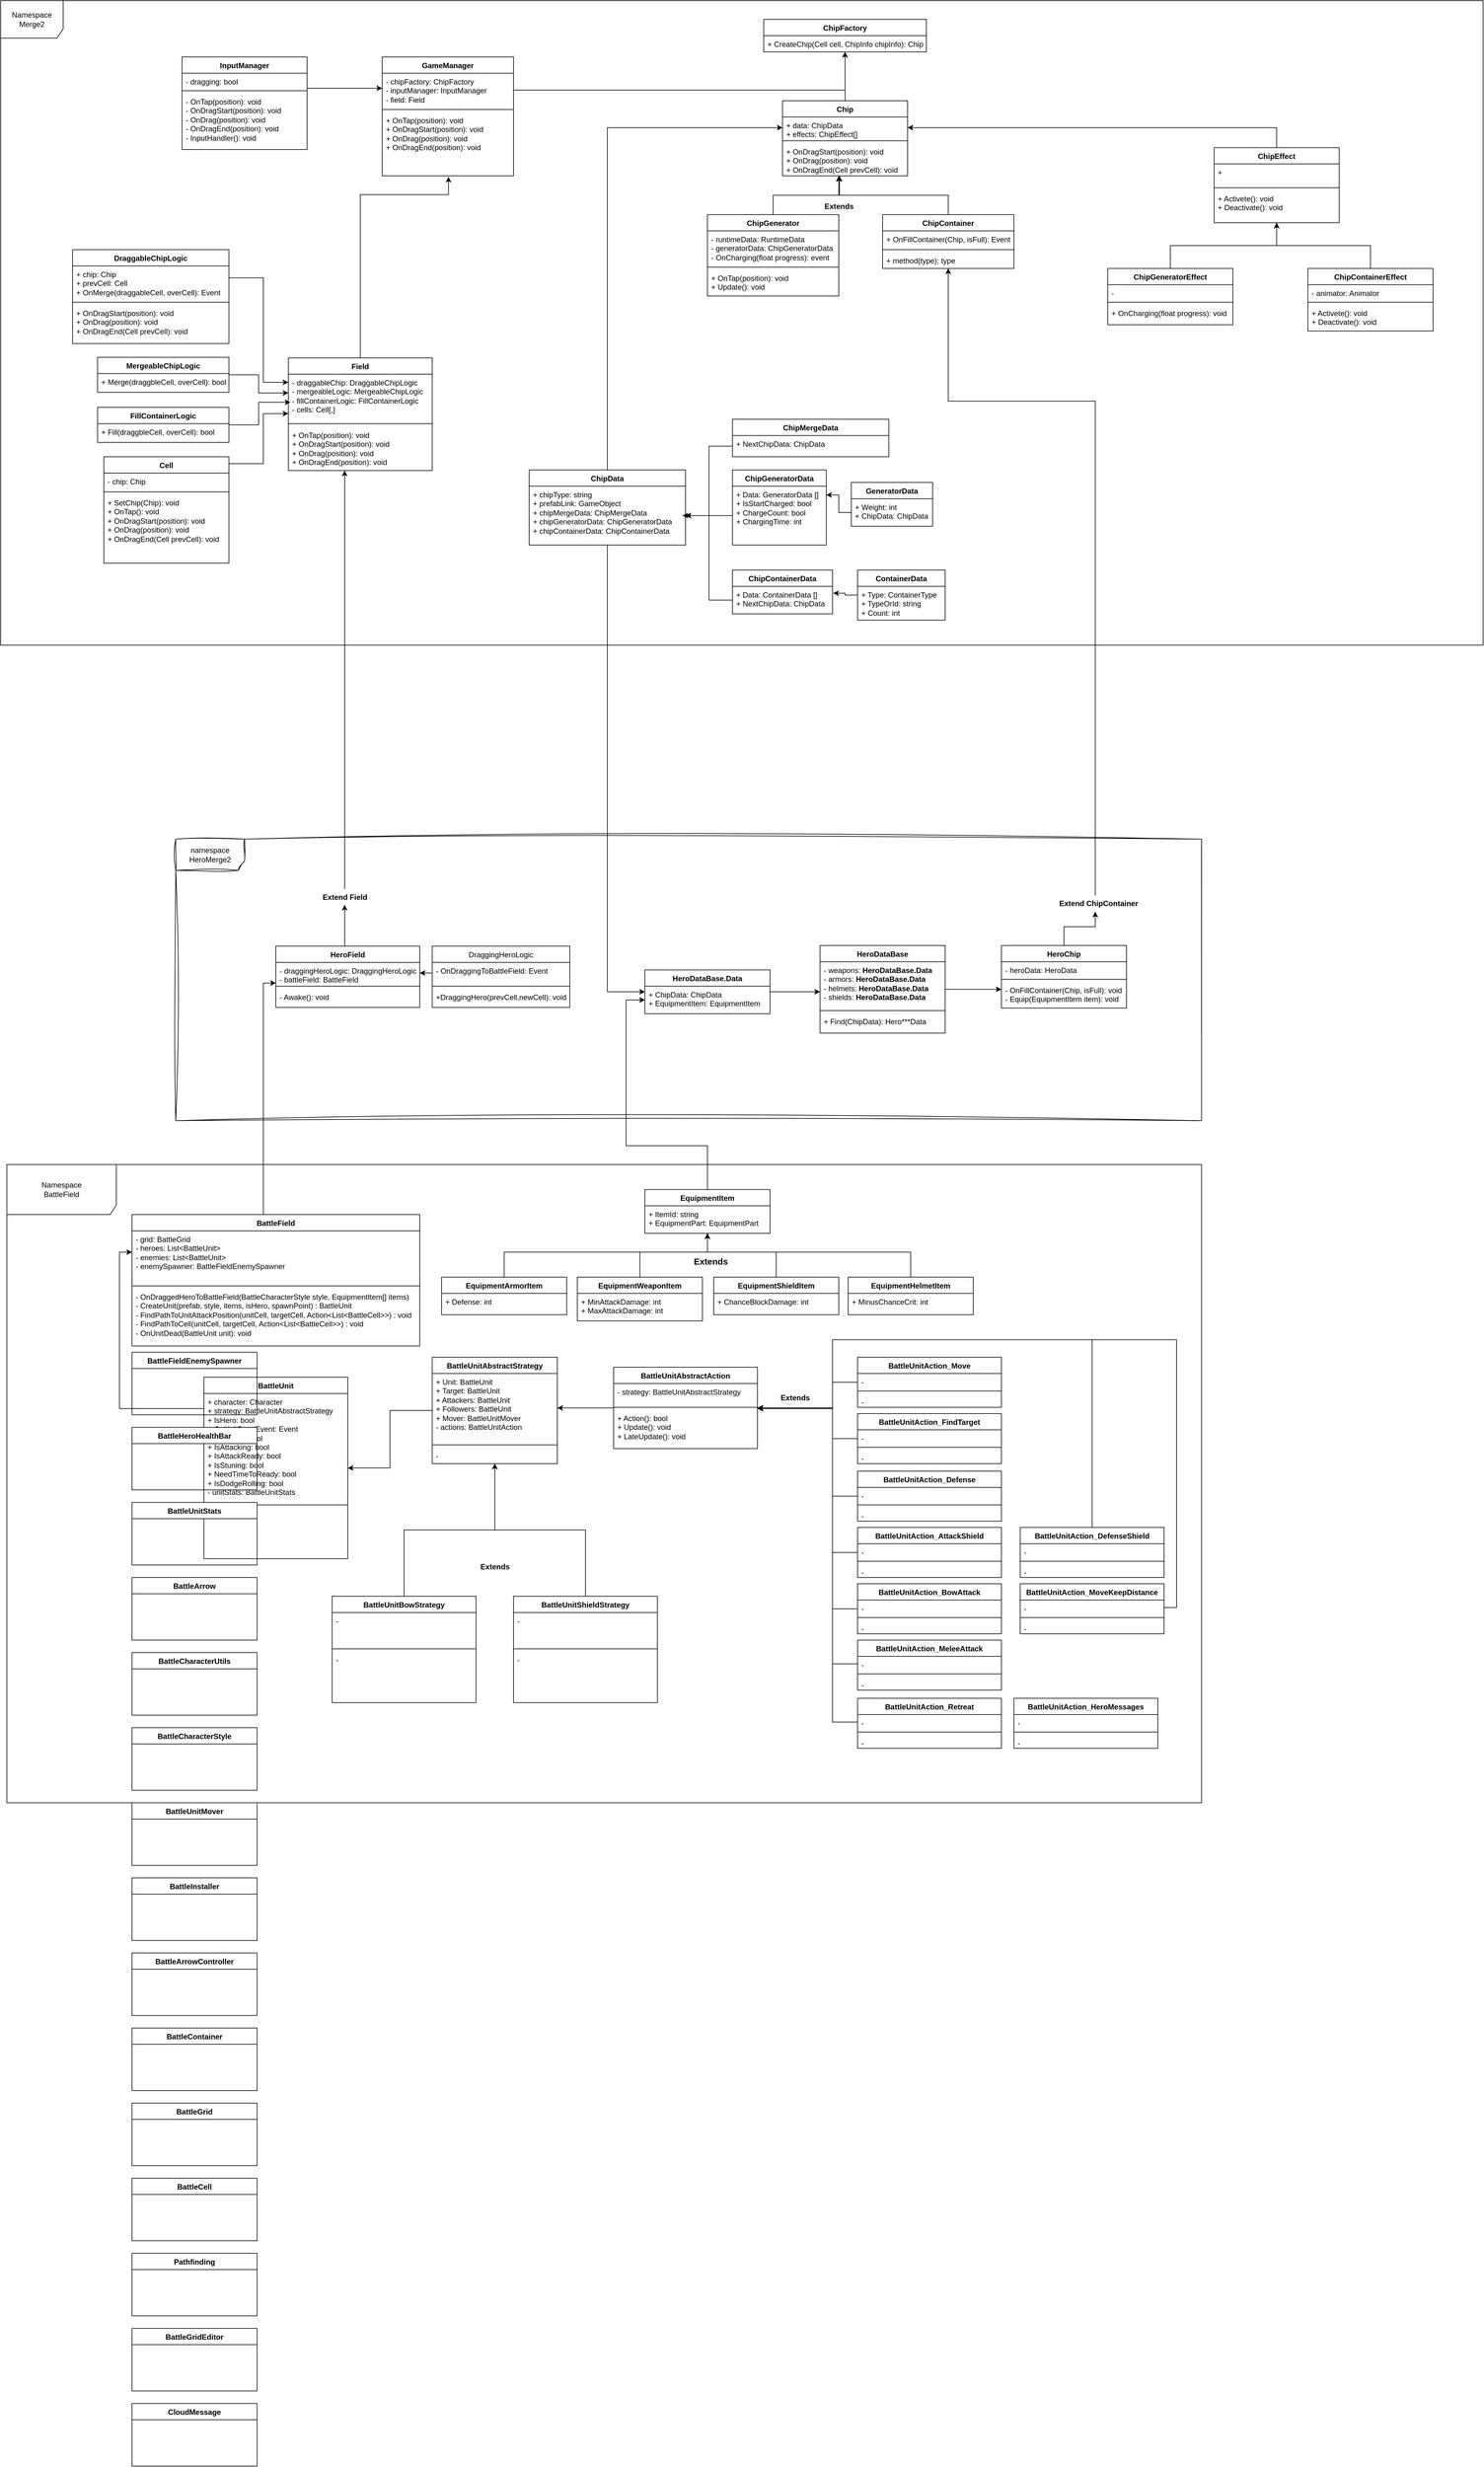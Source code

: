 <mxfile version="26.2.2">
  <diagram id="C5RBs43oDa-KdzZeNtuy" name="Page-1">
    <mxGraphModel grid="1" page="1" gridSize="10" guides="1" tooltips="1" connect="1" arrows="1" fold="1" pageScale="1" pageWidth="827" pageHeight="1169" math="0" shadow="0">
      <root>
        <mxCell id="WIyWlLk6GJQsqaUBKTNV-0" />
        <mxCell id="WIyWlLk6GJQsqaUBKTNV-1" parent="WIyWlLk6GJQsqaUBKTNV-0" />
        <mxCell id="3o4dioovXkOnNdMlUyPI-0" value="Field" style="swimlane;fontStyle=1;align=center;verticalAlign=top;childLayout=stackLayout;horizontal=1;startSize=26;horizontalStack=0;resizeParent=1;resizeParentMax=0;resizeLast=0;collapsible=1;marginBottom=0;whiteSpace=wrap;html=1;" vertex="1" parent="WIyWlLk6GJQsqaUBKTNV-1">
          <mxGeometry x="170" y="741" width="230" height="180" as="geometry" />
        </mxCell>
        <mxCell id="3o4dioovXkOnNdMlUyPI-1" value="- draggableChip: DraggableChipLogic&lt;div&gt;- mergeableLogic: MergeableChipLogic&lt;/div&gt;&lt;div&gt;- fillContainerLogic:&amp;nbsp;FillContainerLogic&lt;/div&gt;&lt;div&gt;- cells: Cell[,]&lt;/div&gt;" style="text;strokeColor=none;fillColor=none;align=left;verticalAlign=top;spacingLeft=4;spacingRight=4;overflow=hidden;rotatable=0;points=[[0,0.5],[1,0.5]];portConstraint=eastwest;whiteSpace=wrap;html=1;" vertex="1" parent="3o4dioovXkOnNdMlUyPI-0">
          <mxGeometry y="26" width="230" height="74" as="geometry" />
        </mxCell>
        <mxCell id="3o4dioovXkOnNdMlUyPI-2" value="" style="line;strokeWidth=1;fillColor=none;align=left;verticalAlign=middle;spacingTop=-1;spacingLeft=3;spacingRight=3;rotatable=0;labelPosition=right;points=[];portConstraint=eastwest;strokeColor=inherit;" vertex="1" parent="3o4dioovXkOnNdMlUyPI-0">
          <mxGeometry y="100" width="230" height="10" as="geometry" />
        </mxCell>
        <mxCell id="3o4dioovXkOnNdMlUyPI-3" value="+ OnTap(position): void&lt;div&gt;+ OnDragStart(position): void&lt;/div&gt;&lt;div&gt;+ OnDrag(position): void&lt;/div&gt;&lt;div&gt;+ OnDragEnd(position): void&lt;/div&gt;" style="text;strokeColor=none;fillColor=none;align=left;verticalAlign=top;spacingLeft=4;spacingRight=4;overflow=hidden;rotatable=0;points=[[0,0.5],[1,0.5]];portConstraint=eastwest;whiteSpace=wrap;html=1;" vertex="1" parent="3o4dioovXkOnNdMlUyPI-0">
          <mxGeometry y="110" width="230" height="70" as="geometry" />
        </mxCell>
        <mxCell id="26xBnhCFgFnMV5GdQ-SK-15" style="edgeStyle=orthogonalEdgeStyle;rounded=0;orthogonalLoop=1;jettySize=auto;html=1;" edge="1" parent="WIyWlLk6GJQsqaUBKTNV-1" source="3o4dioovXkOnNdMlUyPI-4" target="3o4dioovXkOnNdMlUyPI-1">
          <mxGeometry relative="1" as="geometry">
            <Array as="points">
              <mxPoint x="130" y="910" />
              <mxPoint x="130" y="830" />
            </Array>
          </mxGeometry>
        </mxCell>
        <mxCell id="3o4dioovXkOnNdMlUyPI-4" value="Cell" style="swimlane;fontStyle=1;align=center;verticalAlign=top;childLayout=stackLayout;horizontal=1;startSize=26;horizontalStack=0;resizeParent=1;resizeParentMax=0;resizeLast=0;collapsible=1;marginBottom=0;whiteSpace=wrap;html=1;" vertex="1" parent="WIyWlLk6GJQsqaUBKTNV-1">
          <mxGeometry x="-125" y="899" width="200" height="170" as="geometry" />
        </mxCell>
        <mxCell id="3o4dioovXkOnNdMlUyPI-5" value="- chip: Chip" style="text;strokeColor=none;fillColor=none;align=left;verticalAlign=top;spacingLeft=4;spacingRight=4;overflow=hidden;rotatable=0;points=[[0,0.5],[1,0.5]];portConstraint=eastwest;whiteSpace=wrap;html=1;" vertex="1" parent="3o4dioovXkOnNdMlUyPI-4">
          <mxGeometry y="26" width="200" height="26" as="geometry" />
        </mxCell>
        <mxCell id="3o4dioovXkOnNdMlUyPI-6" value="" style="line;strokeWidth=1;fillColor=none;align=left;verticalAlign=middle;spacingTop=-1;spacingLeft=3;spacingRight=3;rotatable=0;labelPosition=right;points=[];portConstraint=eastwest;strokeColor=inherit;" vertex="1" parent="3o4dioovXkOnNdMlUyPI-4">
          <mxGeometry y="52" width="200" height="8" as="geometry" />
        </mxCell>
        <mxCell id="3o4dioovXkOnNdMlUyPI-7" value="+ SetChip(Chip): void&lt;div&gt;+ OnTap(): void&lt;/div&gt;&lt;div&gt;+ OnDragStart(position): void&lt;/div&gt;&lt;div&gt;+ OnDrag(position): void&lt;/div&gt;&lt;div&gt;+ OnDragEnd(Cell prevCell): void&lt;/div&gt;&lt;div&gt;&lt;br&gt;&lt;/div&gt;" style="text;strokeColor=none;fillColor=none;align=left;verticalAlign=top;spacingLeft=4;spacingRight=4;overflow=hidden;rotatable=0;points=[[0,0.5],[1,0.5]];portConstraint=eastwest;whiteSpace=wrap;html=1;" vertex="1" parent="3o4dioovXkOnNdMlUyPI-4">
          <mxGeometry y="60" width="200" height="110" as="geometry" />
        </mxCell>
        <mxCell id="3o4dioovXkOnNdMlUyPI-8" value="GameManager" style="swimlane;fontStyle=1;align=center;verticalAlign=top;childLayout=stackLayout;horizontal=1;startSize=26;horizontalStack=0;resizeParent=1;resizeParentMax=0;resizeLast=0;collapsible=1;marginBottom=0;whiteSpace=wrap;html=1;" vertex="1" parent="WIyWlLk6GJQsqaUBKTNV-1">
          <mxGeometry x="320" y="260" width="210" height="190" as="geometry" />
        </mxCell>
        <mxCell id="3o4dioovXkOnNdMlUyPI-9" value="- chipFactory: ChipFactory&lt;div&gt;- inputManager: InputManager&lt;/div&gt;&lt;div&gt;- field: Field&lt;/div&gt;" style="text;strokeColor=none;fillColor=none;align=left;verticalAlign=top;spacingLeft=4;spacingRight=4;overflow=hidden;rotatable=0;points=[[0,0.5],[1,0.5]];portConstraint=eastwest;whiteSpace=wrap;html=1;" vertex="1" parent="3o4dioovXkOnNdMlUyPI-8">
          <mxGeometry y="26" width="210" height="54" as="geometry" />
        </mxCell>
        <mxCell id="3o4dioovXkOnNdMlUyPI-10" value="" style="line;strokeWidth=1;fillColor=none;align=left;verticalAlign=middle;spacingTop=-1;spacingLeft=3;spacingRight=3;rotatable=0;labelPosition=right;points=[];portConstraint=eastwest;strokeColor=inherit;" vertex="1" parent="3o4dioovXkOnNdMlUyPI-8">
          <mxGeometry y="80" width="210" height="8" as="geometry" />
        </mxCell>
        <mxCell id="3o4dioovXkOnNdMlUyPI-11" value="+ OnTap(position): void&lt;div&gt;+ OnDragStart(position): void&lt;/div&gt;&lt;div&gt;+ OnDrag(position): void&lt;/div&gt;&lt;div&gt;+ OnDragEnd(position): void&lt;/div&gt;" style="text;strokeColor=none;fillColor=none;align=left;verticalAlign=top;spacingLeft=4;spacingRight=4;overflow=hidden;rotatable=0;points=[[0,0.5],[1,0.5]];portConstraint=eastwest;whiteSpace=wrap;html=1;" vertex="1" parent="3o4dioovXkOnNdMlUyPI-8">
          <mxGeometry y="88" width="210" height="102" as="geometry" />
        </mxCell>
        <mxCell id="WkhDi4EtuVTFfCmYv7jr-7" style="edgeStyle=orthogonalEdgeStyle;rounded=0;orthogonalLoop=1;jettySize=auto;html=1;" edge="1" parent="WIyWlLk6GJQsqaUBKTNV-1" source="3o4dioovXkOnNdMlUyPI-12" target="3o4dioovXkOnNdMlUyPI-16">
          <mxGeometry relative="1" as="geometry" />
        </mxCell>
        <mxCell id="3o4dioovXkOnNdMlUyPI-12" value="Chip" style="swimlane;fontStyle=1;align=center;verticalAlign=top;childLayout=stackLayout;horizontal=1;startSize=26;horizontalStack=0;resizeParent=1;resizeParentMax=0;resizeLast=0;collapsible=1;marginBottom=0;whiteSpace=wrap;html=1;" vertex="1" parent="WIyWlLk6GJQsqaUBKTNV-1">
          <mxGeometry x="960" y="330" width="200" height="120" as="geometry" />
        </mxCell>
        <mxCell id="3o4dioovXkOnNdMlUyPI-13" value="&lt;div&gt;+ data: ChipData&lt;/div&gt;&lt;div&gt;+ effects: ChipEffect[]&lt;/div&gt;" style="text;strokeColor=none;fillColor=none;align=left;verticalAlign=top;spacingLeft=4;spacingRight=4;overflow=hidden;rotatable=0;points=[[0,0.5],[1,0.5]];portConstraint=eastwest;whiteSpace=wrap;html=1;" vertex="1" parent="3o4dioovXkOnNdMlUyPI-12">
          <mxGeometry y="26" width="200" height="34" as="geometry" />
        </mxCell>
        <mxCell id="3o4dioovXkOnNdMlUyPI-14" value="" style="line;strokeWidth=1;fillColor=none;align=left;verticalAlign=middle;spacingTop=-1;spacingLeft=3;spacingRight=3;rotatable=0;labelPosition=right;points=[];portConstraint=eastwest;strokeColor=inherit;" vertex="1" parent="3o4dioovXkOnNdMlUyPI-12">
          <mxGeometry y="60" width="200" height="8" as="geometry" />
        </mxCell>
        <mxCell id="3o4dioovXkOnNdMlUyPI-15" value="&lt;div&gt;+ OnDragStart(position): void&lt;/div&gt;&lt;div&gt;+ OnDrag(position): void&lt;/div&gt;&lt;div&gt;+ OnDragEnd(Cell prevCell): void&lt;/div&gt;" style="text;strokeColor=none;fillColor=none;align=left;verticalAlign=top;spacingLeft=4;spacingRight=4;overflow=hidden;rotatable=0;points=[[0,0.5],[1,0.5]];portConstraint=eastwest;whiteSpace=wrap;html=1;" vertex="1" parent="3o4dioovXkOnNdMlUyPI-12">
          <mxGeometry y="68" width="200" height="52" as="geometry" />
        </mxCell>
        <mxCell id="3o4dioovXkOnNdMlUyPI-16" value="ChipFactory" style="swimlane;fontStyle=1;align=center;verticalAlign=top;childLayout=stackLayout;horizontal=1;startSize=26;horizontalStack=0;resizeParent=1;resizeParentMax=0;resizeLast=0;collapsible=1;marginBottom=0;whiteSpace=wrap;html=1;" vertex="1" parent="WIyWlLk6GJQsqaUBKTNV-1">
          <mxGeometry x="930" y="200" width="260" height="52" as="geometry" />
        </mxCell>
        <mxCell id="3o4dioovXkOnNdMlUyPI-19" value="+ CreateChip(Cell cell, ChipInfo chipInfo): Chip" style="text;strokeColor=none;fillColor=none;align=left;verticalAlign=top;spacingLeft=4;spacingRight=4;overflow=hidden;rotatable=0;points=[[0,0.5],[1,0.5]];portConstraint=eastwest;whiteSpace=wrap;html=1;" vertex="1" parent="3o4dioovXkOnNdMlUyPI-16">
          <mxGeometry y="26" width="260" height="26" as="geometry" />
        </mxCell>
        <mxCell id="3o4dioovXkOnNdMlUyPI-20" value="InputManager" style="swimlane;fontStyle=1;align=center;verticalAlign=top;childLayout=stackLayout;horizontal=1;startSize=26;horizontalStack=0;resizeParent=1;resizeParentMax=0;resizeLast=0;collapsible=1;marginBottom=0;whiteSpace=wrap;html=1;" vertex="1" parent="WIyWlLk6GJQsqaUBKTNV-1">
          <mxGeometry y="260" width="200" height="148" as="geometry" />
        </mxCell>
        <mxCell id="3o4dioovXkOnNdMlUyPI-21" value="- dragging: bool&lt;div&gt;&lt;div&gt;&lt;br&gt;&lt;/div&gt;&lt;/div&gt;" style="text;strokeColor=none;fillColor=none;align=left;verticalAlign=top;spacingLeft=4;spacingRight=4;overflow=hidden;rotatable=0;points=[[0,0.5],[1,0.5]];portConstraint=eastwest;whiteSpace=wrap;html=1;" vertex="1" parent="3o4dioovXkOnNdMlUyPI-20">
          <mxGeometry y="26" width="200" height="24" as="geometry" />
        </mxCell>
        <mxCell id="3o4dioovXkOnNdMlUyPI-22" value="" style="line;strokeWidth=1;fillColor=none;align=left;verticalAlign=middle;spacingTop=-1;spacingLeft=3;spacingRight=3;rotatable=0;labelPosition=right;points=[];portConstraint=eastwest;strokeColor=inherit;" vertex="1" parent="3o4dioovXkOnNdMlUyPI-20">
          <mxGeometry y="50" width="200" height="8" as="geometry" />
        </mxCell>
        <mxCell id="3o4dioovXkOnNdMlUyPI-23" value="- OnTap(position): void&lt;div&gt;- OnDragStart(position): void&lt;/div&gt;&lt;div&gt;- OnDrag(position): void&lt;/div&gt;&lt;div&gt;- OnDragEnd(position): void&lt;/div&gt;&lt;div&gt;- InputHandler(): void&lt;/div&gt;" style="text;strokeColor=none;fillColor=none;align=left;verticalAlign=top;spacingLeft=4;spacingRight=4;overflow=hidden;rotatable=0;points=[[0,0.5],[1,0.5]];portConstraint=eastwest;whiteSpace=wrap;html=1;" vertex="1" parent="3o4dioovXkOnNdMlUyPI-20">
          <mxGeometry y="58" width="200" height="90" as="geometry" />
        </mxCell>
        <mxCell id="3o4dioovXkOnNdMlUyPI-24" value="ChipGenerator" style="swimlane;fontStyle=1;align=center;verticalAlign=top;childLayout=stackLayout;horizontal=1;startSize=26;horizontalStack=0;resizeParent=1;resizeParentMax=0;resizeLast=0;collapsible=1;marginBottom=0;whiteSpace=wrap;html=1;" vertex="1" parent="WIyWlLk6GJQsqaUBKTNV-1">
          <mxGeometry x="840" y="512" width="210" height="130" as="geometry" />
        </mxCell>
        <mxCell id="3o4dioovXkOnNdMlUyPI-25" value="- runtimeData: RuntimeData&lt;div&gt;- generatorData: ChipGeneratorData&lt;/div&gt;&lt;div&gt;- OnCharging(float progress): event&lt;/div&gt;" style="text;strokeColor=none;fillColor=none;align=left;verticalAlign=top;spacingLeft=4;spacingRight=4;overflow=hidden;rotatable=0;points=[[0,0.5],[1,0.5]];portConstraint=eastwest;whiteSpace=wrap;html=1;" vertex="1" parent="3o4dioovXkOnNdMlUyPI-24">
          <mxGeometry y="26" width="210" height="54" as="geometry" />
        </mxCell>
        <mxCell id="3o4dioovXkOnNdMlUyPI-26" value="" style="line;strokeWidth=1;fillColor=none;align=left;verticalAlign=middle;spacingTop=-1;spacingLeft=3;spacingRight=3;rotatable=0;labelPosition=right;points=[];portConstraint=eastwest;strokeColor=inherit;" vertex="1" parent="3o4dioovXkOnNdMlUyPI-24">
          <mxGeometry y="80" width="210" height="8" as="geometry" />
        </mxCell>
        <mxCell id="3o4dioovXkOnNdMlUyPI-27" value="+ OnTap(position): void&lt;div&gt;+ Update(): void&lt;/div&gt;" style="text;strokeColor=none;fillColor=none;align=left;verticalAlign=top;spacingLeft=4;spacingRight=4;overflow=hidden;rotatable=0;points=[[0,0.5],[1,0.5]];portConstraint=eastwest;whiteSpace=wrap;html=1;" vertex="1" parent="3o4dioovXkOnNdMlUyPI-24">
          <mxGeometry y="88" width="210" height="42" as="geometry" />
        </mxCell>
        <mxCell id="3o4dioovXkOnNdMlUyPI-28" value="ChipContainer" style="swimlane;fontStyle=1;align=center;verticalAlign=top;childLayout=stackLayout;horizontal=1;startSize=26;horizontalStack=0;resizeParent=1;resizeParentMax=0;resizeLast=0;collapsible=1;marginBottom=0;whiteSpace=wrap;html=1;" vertex="1" parent="WIyWlLk6GJQsqaUBKTNV-1">
          <mxGeometry x="1120" y="512" width="210" height="86" as="geometry" />
        </mxCell>
        <mxCell id="3o4dioovXkOnNdMlUyPI-29" value="+ OnFillContainer(Chip, isFull): Event" style="text;strokeColor=none;fillColor=none;align=left;verticalAlign=top;spacingLeft=4;spacingRight=4;overflow=hidden;rotatable=0;points=[[0,0.5],[1,0.5]];portConstraint=eastwest;whiteSpace=wrap;html=1;" vertex="1" parent="3o4dioovXkOnNdMlUyPI-28">
          <mxGeometry y="26" width="210" height="26" as="geometry" />
        </mxCell>
        <mxCell id="3o4dioovXkOnNdMlUyPI-30" value="" style="line;strokeWidth=1;fillColor=none;align=left;verticalAlign=middle;spacingTop=-1;spacingLeft=3;spacingRight=3;rotatable=0;labelPosition=right;points=[];portConstraint=eastwest;strokeColor=inherit;" vertex="1" parent="3o4dioovXkOnNdMlUyPI-28">
          <mxGeometry y="52" width="210" height="8" as="geometry" />
        </mxCell>
        <mxCell id="3o4dioovXkOnNdMlUyPI-31" value="+ method(type): type" style="text;strokeColor=none;fillColor=none;align=left;verticalAlign=top;spacingLeft=4;spacingRight=4;overflow=hidden;rotatable=0;points=[[0,0.5],[1,0.5]];portConstraint=eastwest;whiteSpace=wrap;html=1;" vertex="1" parent="3o4dioovXkOnNdMlUyPI-28">
          <mxGeometry y="60" width="210" height="26" as="geometry" />
        </mxCell>
        <mxCell id="3o4dioovXkOnNdMlUyPI-32" style="edgeStyle=orthogonalEdgeStyle;rounded=0;orthogonalLoop=1;jettySize=auto;html=1;exitX=0.5;exitY=0;exitDx=0;exitDy=0;entryX=0.456;entryY=1;entryDx=0;entryDy=0;entryPerimeter=0;" edge="1" parent="WIyWlLk6GJQsqaUBKTNV-1" source="3o4dioovXkOnNdMlUyPI-28" target="3o4dioovXkOnNdMlUyPI-15">
          <mxGeometry relative="1" as="geometry" />
        </mxCell>
        <mxCell id="3o4dioovXkOnNdMlUyPI-33" style="edgeStyle=orthogonalEdgeStyle;rounded=0;orthogonalLoop=1;jettySize=auto;html=1;exitX=0.5;exitY=0;exitDx=0;exitDy=0;entryX=0.45;entryY=1;entryDx=0;entryDy=0;entryPerimeter=0;" edge="1" parent="WIyWlLk6GJQsqaUBKTNV-1" source="3o4dioovXkOnNdMlUyPI-24" target="3o4dioovXkOnNdMlUyPI-15">
          <mxGeometry relative="1" as="geometry" />
        </mxCell>
        <mxCell id="3o4dioovXkOnNdMlUyPI-47" style="edgeStyle=orthogonalEdgeStyle;rounded=0;orthogonalLoop=1;jettySize=auto;html=1;exitX=0.5;exitY=0;exitDx=0;exitDy=0;entryX=0.505;entryY=1.015;entryDx=0;entryDy=0;entryPerimeter=0;" edge="1" parent="WIyWlLk6GJQsqaUBKTNV-1" source="3o4dioovXkOnNdMlUyPI-0" target="3o4dioovXkOnNdMlUyPI-11">
          <mxGeometry relative="1" as="geometry">
            <Array as="points">
              <mxPoint x="285" y="480" />
              <mxPoint x="426" y="480" />
            </Array>
          </mxGeometry>
        </mxCell>
        <mxCell id="3o4dioovXkOnNdMlUyPI-52" style="edgeStyle=orthogonalEdgeStyle;rounded=0;orthogonalLoop=1;jettySize=auto;html=1;exitX=1;exitY=0.5;exitDx=0;exitDy=0;" edge="1" parent="WIyWlLk6GJQsqaUBKTNV-1" source="3o4dioovXkOnNdMlUyPI-9" target="3o4dioovXkOnNdMlUyPI-16">
          <mxGeometry relative="1" as="geometry" />
        </mxCell>
        <mxCell id="VM-D98bv77TfouPsAE3m-0" value="MergeableChipLogic" style="swimlane;fontStyle=1;align=center;verticalAlign=top;childLayout=stackLayout;horizontal=1;startSize=26;horizontalStack=0;resizeParent=1;resizeParentMax=0;resizeLast=0;collapsible=1;marginBottom=0;whiteSpace=wrap;html=1;" vertex="1" parent="WIyWlLk6GJQsqaUBKTNV-1">
          <mxGeometry x="-135" y="740" width="210" height="56" as="geometry" />
        </mxCell>
        <mxCell id="VM-D98bv77TfouPsAE3m-3" value="&lt;div&gt;+ Merge(draggbleCell, overCell): bool&lt;/div&gt;" style="text;strokeColor=none;fillColor=none;align=left;verticalAlign=top;spacingLeft=4;spacingRight=4;overflow=hidden;rotatable=0;points=[[0,0.5],[1,0.5]];portConstraint=eastwest;whiteSpace=wrap;html=1;" vertex="1" parent="VM-D98bv77TfouPsAE3m-0">
          <mxGeometry y="26" width="210" height="30" as="geometry" />
        </mxCell>
        <mxCell id="VM-D98bv77TfouPsAE3m-7" value="Extends" style="text;align=center;fontStyle=1;verticalAlign=middle;spacingLeft=3;spacingRight=3;strokeColor=none;rotatable=0;points=[[0,0.5],[1,0.5]];portConstraint=eastwest;html=1;" vertex="1" parent="WIyWlLk6GJQsqaUBKTNV-1">
          <mxGeometry x="1010" y="486" width="80" height="26" as="geometry" />
        </mxCell>
        <mxCell id="VM-D98bv77TfouPsAE3m-8" value="ChipData" style="swimlane;fontStyle=1;align=center;verticalAlign=top;childLayout=stackLayout;horizontal=1;startSize=26;horizontalStack=0;resizeParent=1;resizeParentMax=0;resizeLast=0;collapsible=1;marginBottom=0;whiteSpace=wrap;html=1;" vertex="1" parent="WIyWlLk6GJQsqaUBKTNV-1">
          <mxGeometry x="555" y="920" width="250" height="120" as="geometry" />
        </mxCell>
        <mxCell id="VM-D98bv77TfouPsAE3m-9" value="&lt;div&gt;+ chipType: string&lt;/div&gt;&lt;div&gt;+ prefabLink: GameObject&lt;/div&gt;&lt;div&gt;+ chipMergeData: ChipMergeData&lt;/div&gt;&lt;div&gt;+ chipGeneratorData: ChipGeneratorData&lt;/div&gt;&lt;div&gt;+ chipContainerData: ChipContainerData&lt;/div&gt;" style="text;strokeColor=none;fillColor=none;align=left;verticalAlign=top;spacingLeft=4;spacingRight=4;overflow=hidden;rotatable=0;points=[[0,0.5],[1,0.5]];portConstraint=eastwest;whiteSpace=wrap;html=1;" vertex="1" parent="VM-D98bv77TfouPsAE3m-8">
          <mxGeometry y="26" width="250" height="94" as="geometry" />
        </mxCell>
        <mxCell id="4DkXrxLLNtpwcgmt0iSb-0" value="DraggableChipLogic" style="swimlane;fontStyle=1;align=center;verticalAlign=top;childLayout=stackLayout;horizontal=1;startSize=26;horizontalStack=0;resizeParent=1;resizeParentMax=0;resizeLast=0;collapsible=1;marginBottom=0;whiteSpace=wrap;html=1;" vertex="1" parent="WIyWlLk6GJQsqaUBKTNV-1">
          <mxGeometry x="-175" y="568" width="250" height="150" as="geometry" />
        </mxCell>
        <mxCell id="4DkXrxLLNtpwcgmt0iSb-1" value="+ chip: Chip&lt;div&gt;+ prevCell: Cell&lt;br&gt;&lt;/div&gt;&lt;div&gt;+ OnMerge(draggableCell, overCell): Event&lt;/div&gt;" style="text;strokeColor=none;fillColor=none;align=left;verticalAlign=top;spacingLeft=4;spacingRight=4;overflow=hidden;rotatable=0;points=[[0,0.5],[1,0.5]];portConstraint=eastwest;whiteSpace=wrap;html=1;" vertex="1" parent="4DkXrxLLNtpwcgmt0iSb-0">
          <mxGeometry y="26" width="250" height="54" as="geometry" />
        </mxCell>
        <mxCell id="4DkXrxLLNtpwcgmt0iSb-2" value="" style="line;strokeWidth=1;fillColor=none;align=left;verticalAlign=middle;spacingTop=-1;spacingLeft=3;spacingRight=3;rotatable=0;labelPosition=right;points=[];portConstraint=eastwest;strokeColor=inherit;" vertex="1" parent="4DkXrxLLNtpwcgmt0iSb-0">
          <mxGeometry y="80" width="250" height="8" as="geometry" />
        </mxCell>
        <mxCell id="4DkXrxLLNtpwcgmt0iSb-3" value="&lt;div&gt;+ OnDragStart(position): void&lt;/div&gt;&lt;div&gt;+ OnDrag(position): void&lt;/div&gt;&lt;div&gt;+ OnDragEnd(Cell prevCell): void&lt;/div&gt;" style="text;strokeColor=none;fillColor=none;align=left;verticalAlign=top;spacingLeft=4;spacingRight=4;overflow=hidden;rotatable=0;points=[[0,0.5],[1,0.5]];portConstraint=eastwest;whiteSpace=wrap;html=1;" vertex="1" parent="4DkXrxLLNtpwcgmt0iSb-0">
          <mxGeometry y="88" width="250" height="62" as="geometry" />
        </mxCell>
        <mxCell id="4DkXrxLLNtpwcgmt0iSb-5" style="edgeStyle=orthogonalEdgeStyle;rounded=0;orthogonalLoop=1;jettySize=auto;html=1;exitX=1;exitY=0.5;exitDx=0;exitDy=0;" edge="1" parent="WIyWlLk6GJQsqaUBKTNV-1" source="4DkXrxLLNtpwcgmt0iSb-1" target="3o4dioovXkOnNdMlUyPI-0">
          <mxGeometry relative="1" as="geometry">
            <Array as="points">
              <mxPoint x="130" y="613" />
              <mxPoint x="130" y="780" />
            </Array>
          </mxGeometry>
        </mxCell>
        <mxCell id="5rMyi0ZLvGSMBP4ajYkS-2" style="edgeStyle=orthogonalEdgeStyle;rounded=0;orthogonalLoop=1;jettySize=auto;html=1;exitX=0.5;exitY=0;exitDx=0;exitDy=0;entryX=0;entryY=0.5;entryDx=0;entryDy=0;" edge="1" parent="WIyWlLk6GJQsqaUBKTNV-1" source="VM-D98bv77TfouPsAE3m-8" target="3o4dioovXkOnNdMlUyPI-13">
          <mxGeometry relative="1" as="geometry">
            <Array as="points">
              <mxPoint x="680" y="910" />
              <mxPoint x="680" y="373" />
            </Array>
          </mxGeometry>
        </mxCell>
        <mxCell id="FAmbhVFWqH7xO8f8ccpw-0" value="ChipMergeData" style="swimlane;fontStyle=1;align=center;verticalAlign=top;childLayout=stackLayout;horizontal=1;startSize=26;horizontalStack=0;resizeParent=1;resizeParentMax=0;resizeLast=0;collapsible=1;marginBottom=0;whiteSpace=wrap;html=1;" vertex="1" parent="WIyWlLk6GJQsqaUBKTNV-1">
          <mxGeometry x="880" y="839" width="250" height="60" as="geometry" />
        </mxCell>
        <mxCell id="FAmbhVFWqH7xO8f8ccpw-1" value="+ NextChipData: ChipData" style="text;strokeColor=none;fillColor=none;align=left;verticalAlign=top;spacingLeft=4;spacingRight=4;overflow=hidden;rotatable=0;points=[[0,0.5],[1,0.5]];portConstraint=eastwest;whiteSpace=wrap;html=1;" vertex="1" parent="FAmbhVFWqH7xO8f8ccpw-0">
          <mxGeometry y="26" width="250" height="34" as="geometry" />
        </mxCell>
        <mxCell id="FAmbhVFWqH7xO8f8ccpw-3" value="ChipGeneratorData" style="swimlane;fontStyle=1;align=center;verticalAlign=top;childLayout=stackLayout;horizontal=1;startSize=26;horizontalStack=0;resizeParent=1;resizeParentMax=0;resizeLast=0;collapsible=1;marginBottom=0;whiteSpace=wrap;html=1;" vertex="1" parent="WIyWlLk6GJQsqaUBKTNV-1">
          <mxGeometry x="880" y="920" width="150" height="120" as="geometry" />
        </mxCell>
        <mxCell id="FAmbhVFWqH7xO8f8ccpw-10" style="edgeStyle=orthogonalEdgeStyle;rounded=0;orthogonalLoop=1;jettySize=auto;html=1;" edge="1" parent="FAmbhVFWqH7xO8f8ccpw-3" source="FAmbhVFWqH7xO8f8ccpw-4">
          <mxGeometry relative="1" as="geometry">
            <mxPoint x="-80" y="73" as="targetPoint" />
          </mxGeometry>
        </mxCell>
        <mxCell id="FAmbhVFWqH7xO8f8ccpw-4" value="+ Data: GeneratorData []&lt;div&gt;+&amp;nbsp;IsStartCharged: bool&lt;/div&gt;&lt;div&gt;+&amp;nbsp;ChargeCount: bool&lt;/div&gt;&lt;div&gt;+&amp;nbsp;ChargingTime: int&lt;/div&gt;" style="text;strokeColor=none;fillColor=none;align=left;verticalAlign=top;spacingLeft=4;spacingRight=4;overflow=hidden;rotatable=0;points=[[0,0.5],[1,0.5]];portConstraint=eastwest;whiteSpace=wrap;html=1;" vertex="1" parent="FAmbhVFWqH7xO8f8ccpw-3">
          <mxGeometry y="26" width="150" height="94" as="geometry" />
        </mxCell>
        <mxCell id="FAmbhVFWqH7xO8f8ccpw-6" value="ChipContainerData" style="swimlane;fontStyle=1;align=center;verticalAlign=top;childLayout=stackLayout;horizontal=1;startSize=26;horizontalStack=0;resizeParent=1;resizeParentMax=0;resizeLast=0;collapsible=1;marginBottom=0;whiteSpace=wrap;html=1;" vertex="1" parent="WIyWlLk6GJQsqaUBKTNV-1">
          <mxGeometry x="880" y="1080" width="160" height="70" as="geometry" />
        </mxCell>
        <mxCell id="FAmbhVFWqH7xO8f8ccpw-7" value="+ Data: ContainerData []&lt;div&gt;+ NextChipData: ChipData&lt;/div&gt;" style="text;strokeColor=none;fillColor=none;align=left;verticalAlign=top;spacingLeft=4;spacingRight=4;overflow=hidden;rotatable=0;points=[[0,0.5],[1,0.5]];portConstraint=eastwest;whiteSpace=wrap;html=1;" vertex="1" parent="FAmbhVFWqH7xO8f8ccpw-6">
          <mxGeometry y="26" width="160" height="44" as="geometry" />
        </mxCell>
        <mxCell id="FAmbhVFWqH7xO8f8ccpw-9" style="edgeStyle=orthogonalEdgeStyle;rounded=0;orthogonalLoop=1;jettySize=auto;html=1;entryX=1;entryY=0.5;entryDx=0;entryDy=0;" edge="1" parent="WIyWlLk6GJQsqaUBKTNV-1" source="FAmbhVFWqH7xO8f8ccpw-1" target="VM-D98bv77TfouPsAE3m-9">
          <mxGeometry relative="1" as="geometry" />
        </mxCell>
        <mxCell id="FAmbhVFWqH7xO8f8ccpw-11" style="edgeStyle=orthogonalEdgeStyle;rounded=0;orthogonalLoop=1;jettySize=auto;html=1;exitX=0;exitY=0.5;exitDx=0;exitDy=0;" edge="1" parent="WIyWlLk6GJQsqaUBKTNV-1" source="FAmbhVFWqH7xO8f8ccpw-7" target="VM-D98bv77TfouPsAE3m-9">
          <mxGeometry relative="1" as="geometry" />
        </mxCell>
        <mxCell id="z2g_uz5Iai7cVrWeaa7s-1" value="Namespace&lt;div&gt;Merge2&lt;/div&gt;" style="shape=umlFrame;whiteSpace=wrap;html=1;pointerEvents=0;width=100;height=60;" vertex="1" parent="WIyWlLk6GJQsqaUBKTNV-1">
          <mxGeometry x="-290" y="170" width="2370" height="1030" as="geometry" />
        </mxCell>
        <mxCell id="z2g_uz5Iai7cVrWeaa7s-19" style="edgeStyle=orthogonalEdgeStyle;rounded=0;orthogonalLoop=1;jettySize=auto;html=1;" edge="1" parent="WIyWlLk6GJQsqaUBKTNV-1" source="VM-D98bv77TfouPsAE3m-9" target="wb0kyCcmuDkZpGRQQZ2E-4">
          <mxGeometry relative="1" as="geometry">
            <mxPoint x="675" y="1080" as="sourcePoint" />
            <Array as="points">
              <mxPoint x="680" y="1754" />
            </Array>
            <mxPoint x="740" y="1792" as="targetPoint" />
          </mxGeometry>
        </mxCell>
        <mxCell id="26xBnhCFgFnMV5GdQ-SK-1" style="edgeStyle=orthogonalEdgeStyle;rounded=0;orthogonalLoop=1;jettySize=auto;html=1;" edge="1" parent="WIyWlLk6GJQsqaUBKTNV-1" source="WkhDi4EtuVTFfCmYv7jr-8" target="3o4dioovXkOnNdMlUyPI-28">
          <mxGeometry relative="1" as="geometry">
            <Array as="points">
              <mxPoint x="1460" y="810" />
              <mxPoint x="1225" y="810" />
            </Array>
          </mxGeometry>
        </mxCell>
        <mxCell id="z2g_uz5Iai7cVrWeaa7s-25" value="HeroChip" style="swimlane;fontStyle=1;align=center;verticalAlign=top;childLayout=stackLayout;horizontal=1;startSize=26;horizontalStack=0;resizeParent=1;resizeParentMax=0;resizeLast=0;collapsible=1;marginBottom=0;whiteSpace=wrap;html=1;" vertex="1" parent="WIyWlLk6GJQsqaUBKTNV-1">
          <mxGeometry x="1310" y="1680" width="200" height="100" as="geometry" />
        </mxCell>
        <mxCell id="z2g_uz5Iai7cVrWeaa7s-26" value="&lt;div&gt;- heroData: HeroData&lt;/div&gt;" style="text;strokeColor=none;fillColor=none;align=left;verticalAlign=top;spacingLeft=4;spacingRight=4;overflow=hidden;rotatable=0;points=[[0,0.5],[1,0.5]];portConstraint=eastwest;whiteSpace=wrap;html=1;" vertex="1" parent="z2g_uz5Iai7cVrWeaa7s-25">
          <mxGeometry y="26" width="200" height="24" as="geometry" />
        </mxCell>
        <mxCell id="z2g_uz5Iai7cVrWeaa7s-27" value="" style="line;strokeWidth=1;fillColor=none;align=left;verticalAlign=middle;spacingTop=-1;spacingLeft=3;spacingRight=3;rotatable=0;labelPosition=right;points=[];portConstraint=eastwest;strokeColor=inherit;" vertex="1" parent="z2g_uz5Iai7cVrWeaa7s-25">
          <mxGeometry y="50" width="200" height="8" as="geometry" />
        </mxCell>
        <mxCell id="z2g_uz5Iai7cVrWeaa7s-28" value="- OnFillContainer(Chip, isFull): void&lt;div&gt;- Equip(EquipmentItem item): void&lt;/div&gt;" style="text;strokeColor=none;fillColor=none;align=left;verticalAlign=top;spacingLeft=4;spacingRight=4;overflow=hidden;rotatable=0;points=[[0,0.5],[1,0.5]];portConstraint=eastwest;whiteSpace=wrap;html=1;" vertex="1" parent="z2g_uz5Iai7cVrWeaa7s-25">
          <mxGeometry y="58" width="200" height="42" as="geometry" />
        </mxCell>
        <mxCell id="WkhDi4EtuVTFfCmYv7jr-0" value="HeroDataBase" style="swimlane;fontStyle=1;align=center;verticalAlign=top;childLayout=stackLayout;horizontal=1;startSize=26;horizontalStack=0;resizeParent=1;resizeParentMax=0;resizeLast=0;collapsible=1;marginBottom=0;whiteSpace=wrap;html=1;" vertex="1" parent="WIyWlLk6GJQsqaUBKTNV-1">
          <mxGeometry x="1020" y="1680" width="200" height="140" as="geometry" />
        </mxCell>
        <mxCell id="WkhDi4EtuVTFfCmYv7jr-1" value="- weapons:&amp;nbsp;&lt;span style=&quot;font-weight: 700; text-align: center;&quot;&gt;HeroDataBase.Data&lt;/span&gt;&lt;div&gt;- armors:&amp;nbsp;&lt;span style=&quot;font-weight: 700; text-align: center; background-color: transparent; color: light-dark(rgb(0, 0, 0), rgb(255, 255, 255));&quot;&gt;HeroDataBase.Data&lt;/span&gt;&lt;/div&gt;&lt;div&gt;- helmets:&amp;nbsp;&lt;span style=&quot;font-weight: 700; text-align: center; background-color: transparent; color: light-dark(rgb(0, 0, 0), rgb(255, 255, 255));&quot;&gt;HeroDataBase.Data&lt;/span&gt;&lt;/div&gt;&lt;div&gt;- shields:&amp;nbsp;&lt;span style=&quot;font-weight: 700; text-align: center; background-color: transparent; color: light-dark(rgb(0, 0, 0), rgb(255, 255, 255));&quot;&gt;HeroDataBase.Data&lt;/span&gt;&lt;/div&gt;" style="text;strokeColor=none;fillColor=none;align=left;verticalAlign=top;spacingLeft=4;spacingRight=4;overflow=hidden;rotatable=0;points=[[0,0.5],[1,0.5]];portConstraint=eastwest;whiteSpace=wrap;html=1;" vertex="1" parent="WkhDi4EtuVTFfCmYv7jr-0">
          <mxGeometry y="26" width="200" height="74" as="geometry" />
        </mxCell>
        <mxCell id="WkhDi4EtuVTFfCmYv7jr-2" value="" style="line;strokeWidth=1;fillColor=none;align=left;verticalAlign=middle;spacingTop=-1;spacingLeft=3;spacingRight=3;rotatable=0;labelPosition=right;points=[];portConstraint=eastwest;strokeColor=inherit;" vertex="1" parent="WkhDi4EtuVTFfCmYv7jr-0">
          <mxGeometry y="100" width="200" height="8" as="geometry" />
        </mxCell>
        <mxCell id="WkhDi4EtuVTFfCmYv7jr-3" value="+ Find(ChipData): Hero***Data" style="text;strokeColor=none;fillColor=none;align=left;verticalAlign=top;spacingLeft=4;spacingRight=4;overflow=hidden;rotatable=0;points=[[0,0.5],[1,0.5]];portConstraint=eastwest;whiteSpace=wrap;html=1;" vertex="1" parent="WkhDi4EtuVTFfCmYv7jr-0">
          <mxGeometry y="108" width="200" height="32" as="geometry" />
        </mxCell>
        <mxCell id="WkhDi4EtuVTFfCmYv7jr-10" value="namespace HeroMerge2" style="shape=umlFrame;whiteSpace=wrap;html=1;pointerEvents=0;fillColor=none;strokeColor=default;shadow=0;sketch=1;curveFitting=1;jiggle=2;gradientColor=none;width=110;height=50;" vertex="1" parent="WIyWlLk6GJQsqaUBKTNV-1">
          <mxGeometry x="-10" y="1510" width="1640" height="450" as="geometry" />
        </mxCell>
        <mxCell id="3cJ3J4fkFggetLJPWg2o-9" style="edgeStyle=orthogonalEdgeStyle;rounded=0;orthogonalLoop=1;jettySize=auto;html=1;" edge="1" parent="WIyWlLk6GJQsqaUBKTNV-1" source="3cJ3J4fkFggetLJPWg2o-0" target="3o4dioovXkOnNdMlUyPI-13">
          <mxGeometry relative="1" as="geometry" />
        </mxCell>
        <mxCell id="3cJ3J4fkFggetLJPWg2o-0" value="ChipEffect" style="swimlane;fontStyle=1;align=center;verticalAlign=top;childLayout=stackLayout;horizontal=1;startSize=26;horizontalStack=0;resizeParent=1;resizeParentMax=0;resizeLast=0;collapsible=1;marginBottom=0;whiteSpace=wrap;html=1;" vertex="1" parent="WIyWlLk6GJQsqaUBKTNV-1">
          <mxGeometry x="1650" y="405" width="200" height="120" as="geometry" />
        </mxCell>
        <mxCell id="3cJ3J4fkFggetLJPWg2o-1" value="+&amp;nbsp;" style="text;strokeColor=none;fillColor=none;align=left;verticalAlign=top;spacingLeft=4;spacingRight=4;overflow=hidden;rotatable=0;points=[[0,0.5],[1,0.5]];portConstraint=eastwest;whiteSpace=wrap;html=1;" vertex="1" parent="3cJ3J4fkFggetLJPWg2o-0">
          <mxGeometry y="26" width="200" height="34" as="geometry" />
        </mxCell>
        <mxCell id="3cJ3J4fkFggetLJPWg2o-2" value="" style="line;strokeWidth=1;fillColor=none;align=left;verticalAlign=middle;spacingTop=-1;spacingLeft=3;spacingRight=3;rotatable=0;labelPosition=right;points=[];portConstraint=eastwest;strokeColor=inherit;" vertex="1" parent="3cJ3J4fkFggetLJPWg2o-0">
          <mxGeometry y="60" width="200" height="8" as="geometry" />
        </mxCell>
        <mxCell id="3cJ3J4fkFggetLJPWg2o-3" value="&lt;div&gt;+ Activete(): void&lt;/div&gt;&lt;div&gt;+ Deactivate(): void&lt;/div&gt;" style="text;strokeColor=none;fillColor=none;align=left;verticalAlign=top;spacingLeft=4;spacingRight=4;overflow=hidden;rotatable=0;points=[[0,0.5],[1,0.5]];portConstraint=eastwest;whiteSpace=wrap;html=1;" vertex="1" parent="3cJ3J4fkFggetLJPWg2o-0">
          <mxGeometry y="68" width="200" height="52" as="geometry" />
        </mxCell>
        <mxCell id="26xBnhCFgFnMV5GdQ-SK-38" style="edgeStyle=orthogonalEdgeStyle;rounded=0;orthogonalLoop=1;jettySize=auto;html=1;" edge="1" parent="WIyWlLk6GJQsqaUBKTNV-1" source="3cJ3J4fkFggetLJPWg2o-4" target="3cJ3J4fkFggetLJPWg2o-0">
          <mxGeometry relative="1" as="geometry" />
        </mxCell>
        <mxCell id="3cJ3J4fkFggetLJPWg2o-4" value="ChipGeneratorEffect" style="swimlane;fontStyle=1;align=center;verticalAlign=top;childLayout=stackLayout;horizontal=1;startSize=26;horizontalStack=0;resizeParent=1;resizeParentMax=0;resizeLast=0;collapsible=1;marginBottom=0;whiteSpace=wrap;html=1;" vertex="1" parent="WIyWlLk6GJQsqaUBKTNV-1">
          <mxGeometry x="1480" y="598" width="200" height="90" as="geometry" />
        </mxCell>
        <mxCell id="3cJ3J4fkFggetLJPWg2o-5" value="-" style="text;strokeColor=none;fillColor=none;align=left;verticalAlign=top;spacingLeft=4;spacingRight=4;overflow=hidden;rotatable=0;points=[[0,0.5],[1,0.5]];portConstraint=eastwest;whiteSpace=wrap;html=1;" vertex="1" parent="3cJ3J4fkFggetLJPWg2o-4">
          <mxGeometry y="26" width="200" height="24" as="geometry" />
        </mxCell>
        <mxCell id="3cJ3J4fkFggetLJPWg2o-6" value="" style="line;strokeWidth=1;fillColor=none;align=left;verticalAlign=middle;spacingTop=-1;spacingLeft=3;spacingRight=3;rotatable=0;labelPosition=right;points=[];portConstraint=eastwest;strokeColor=inherit;" vertex="1" parent="3cJ3J4fkFggetLJPWg2o-4">
          <mxGeometry y="50" width="200" height="8" as="geometry" />
        </mxCell>
        <mxCell id="3cJ3J4fkFggetLJPWg2o-7" value="&lt;div&gt;&lt;span style=&quot;background-color: transparent; color: light-dark(rgb(0, 0, 0), rgb(255, 255, 255));&quot;&gt;+ OnCharging(float progress): void&lt;/span&gt;&lt;/div&gt;" style="text;strokeColor=none;fillColor=none;align=left;verticalAlign=top;spacingLeft=4;spacingRight=4;overflow=hidden;rotatable=0;points=[[0,0.5],[1,0.5]];portConstraint=eastwest;whiteSpace=wrap;html=1;" vertex="1" parent="3cJ3J4fkFggetLJPWg2o-4">
          <mxGeometry y="58" width="200" height="32" as="geometry" />
        </mxCell>
        <mxCell id="26xBnhCFgFnMV5GdQ-SK-0" style="edgeStyle=orthogonalEdgeStyle;rounded=0;orthogonalLoop=1;jettySize=auto;html=1;exitX=1;exitY=0.5;exitDx=0;exitDy=0;" edge="1" parent="WIyWlLk6GJQsqaUBKTNV-1" source="3o4dioovXkOnNdMlUyPI-21" target="3o4dioovXkOnNdMlUyPI-8">
          <mxGeometry relative="1" as="geometry">
            <Array as="points">
              <mxPoint x="200" y="310" />
            </Array>
          </mxGeometry>
        </mxCell>
        <mxCell id="26xBnhCFgFnMV5GdQ-SK-2" style="edgeStyle=orthogonalEdgeStyle;rounded=0;orthogonalLoop=1;jettySize=auto;html=1;" edge="1" parent="WIyWlLk6GJQsqaUBKTNV-1" source="WkhDi4EtuVTFfCmYv7jr-1" target="z2g_uz5Iai7cVrWeaa7s-25">
          <mxGeometry relative="1" as="geometry">
            <Array as="points">
              <mxPoint x="1240" y="1750" />
              <mxPoint x="1240" y="1750" />
            </Array>
          </mxGeometry>
        </mxCell>
        <mxCell id="26xBnhCFgFnMV5GdQ-SK-16" style="edgeStyle=orthogonalEdgeStyle;rounded=0;orthogonalLoop=1;jettySize=auto;html=1;" edge="1" parent="WIyWlLk6GJQsqaUBKTNV-1" source="26xBnhCFgFnMV5GdQ-SK-9" target="3o4dioovXkOnNdMlUyPI-0">
          <mxGeometry relative="1" as="geometry">
            <Array as="points">
              <mxPoint x="260" y="1140" />
              <mxPoint x="260" y="1140" />
            </Array>
          </mxGeometry>
        </mxCell>
        <mxCell id="26xBnhCFgFnMV5GdQ-SK-3" value="HeroField" style="swimlane;fontStyle=1;align=center;verticalAlign=top;childLayout=stackLayout;horizontal=1;startSize=26;horizontalStack=0;resizeParent=1;resizeParentMax=0;resizeLast=0;collapsible=1;marginBottom=0;whiteSpace=wrap;html=1;" vertex="1" parent="WIyWlLk6GJQsqaUBKTNV-1">
          <mxGeometry x="150" y="1681" width="230" height="98" as="geometry" />
        </mxCell>
        <mxCell id="26xBnhCFgFnMV5GdQ-SK-4" value="&lt;div&gt;- d&lt;span style=&quot;background-color: transparent; color: light-dark(rgb(0, 0, 0), rgb(255, 255, 255));&quot;&gt;raggingHeroLogic:&amp;nbsp;&lt;/span&gt;&lt;span style=&quot;background-color: transparent; color: light-dark(rgb(0, 0, 0), rgb(255, 255, 255));&quot;&gt;DraggingHeroLogic&lt;/span&gt;&lt;/div&gt;&lt;div&gt;&lt;span style=&quot;background-color: transparent; color: light-dark(rgb(0, 0, 0), rgb(255, 255, 255));&quot;&gt;- battleField: BattleField&lt;/span&gt;&lt;/div&gt;" style="text;strokeColor=none;fillColor=none;align=left;verticalAlign=top;spacingLeft=4;spacingRight=4;overflow=hidden;rotatable=0;points=[[0,0.5],[1,0.5]];portConstraint=eastwest;whiteSpace=wrap;html=1;" vertex="1" parent="26xBnhCFgFnMV5GdQ-SK-3">
          <mxGeometry y="26" width="230" height="34" as="geometry" />
        </mxCell>
        <mxCell id="26xBnhCFgFnMV5GdQ-SK-5" value="" style="line;strokeWidth=1;fillColor=none;align=left;verticalAlign=middle;spacingTop=-1;spacingLeft=3;spacingRight=3;rotatable=0;labelPosition=right;points=[];portConstraint=eastwest;strokeColor=inherit;" vertex="1" parent="26xBnhCFgFnMV5GdQ-SK-3">
          <mxGeometry y="60" width="230" height="8" as="geometry" />
        </mxCell>
        <mxCell id="26xBnhCFgFnMV5GdQ-SK-6" value="- Awake(): void" style="text;strokeColor=none;fillColor=none;align=left;verticalAlign=top;spacingLeft=4;spacingRight=4;overflow=hidden;rotatable=0;points=[[0,0.5],[1,0.5]];portConstraint=eastwest;whiteSpace=wrap;html=1;" vertex="1" parent="26xBnhCFgFnMV5GdQ-SK-3">
          <mxGeometry y="68" width="230" height="30" as="geometry" />
        </mxCell>
        <mxCell id="26xBnhCFgFnMV5GdQ-SK-10" value="&lt;div style=&quot;font-weight: 400; text-align: left;&quot;&gt;&lt;span style=&quot;background-color: transparent; color: light-dark(rgb(0, 0, 0), rgb(255, 255, 255));&quot;&gt;DraggingHeroLogic&lt;/span&gt;&lt;/div&gt;" style="swimlane;fontStyle=1;align=center;verticalAlign=top;childLayout=stackLayout;horizontal=1;startSize=26;horizontalStack=0;resizeParent=1;resizeParentMax=0;resizeLast=0;collapsible=1;marginBottom=0;whiteSpace=wrap;html=1;" vertex="1" parent="WIyWlLk6GJQsqaUBKTNV-1">
          <mxGeometry x="400" y="1681" width="220" height="98" as="geometry" />
        </mxCell>
        <mxCell id="26xBnhCFgFnMV5GdQ-SK-11" value="&lt;div&gt;- OnDraggingToBattleField&lt;span style=&quot;background-color: transparent; color: light-dark(rgb(0, 0, 0), rgb(255, 255, 255));&quot;&gt;: Event&lt;/span&gt;&lt;/div&gt;" style="text;strokeColor=none;fillColor=none;align=left;verticalAlign=top;spacingLeft=4;spacingRight=4;overflow=hidden;rotatable=0;points=[[0,0.5],[1,0.5]];portConstraint=eastwest;whiteSpace=wrap;html=1;" vertex="1" parent="26xBnhCFgFnMV5GdQ-SK-10">
          <mxGeometry y="26" width="220" height="34" as="geometry" />
        </mxCell>
        <mxCell id="26xBnhCFgFnMV5GdQ-SK-12" value="" style="line;strokeWidth=1;fillColor=none;align=left;verticalAlign=middle;spacingTop=-1;spacingLeft=3;spacingRight=3;rotatable=0;labelPosition=right;points=[];portConstraint=eastwest;strokeColor=inherit;" vertex="1" parent="26xBnhCFgFnMV5GdQ-SK-10">
          <mxGeometry y="60" width="220" height="8" as="geometry" />
        </mxCell>
        <mxCell id="26xBnhCFgFnMV5GdQ-SK-13" value="+DraggingHero(prevCell,newCell): void" style="text;strokeColor=none;fillColor=none;align=left;verticalAlign=top;spacingLeft=4;spacingRight=4;overflow=hidden;rotatable=0;points=[[0,0.5],[1,0.5]];portConstraint=eastwest;whiteSpace=wrap;html=1;" vertex="1" parent="26xBnhCFgFnMV5GdQ-SK-10">
          <mxGeometry y="68" width="220" height="30" as="geometry" />
        </mxCell>
        <mxCell id="26xBnhCFgFnMV5GdQ-SK-14" style="edgeStyle=orthogonalEdgeStyle;rounded=0;orthogonalLoop=1;jettySize=auto;html=1;" edge="1" parent="WIyWlLk6GJQsqaUBKTNV-1" source="26xBnhCFgFnMV5GdQ-SK-11" target="26xBnhCFgFnMV5GdQ-SK-4">
          <mxGeometry relative="1" as="geometry" />
        </mxCell>
        <mxCell id="26xBnhCFgFnMV5GdQ-SK-17" value="" style="edgeStyle=orthogonalEdgeStyle;rounded=0;orthogonalLoop=1;jettySize=auto;html=1;entryX=0.5;entryY=0.962;entryDx=0;entryDy=0;entryPerimeter=0;" edge="1" parent="WIyWlLk6GJQsqaUBKTNV-1" source="26xBnhCFgFnMV5GdQ-SK-3" target="26xBnhCFgFnMV5GdQ-SK-9">
          <mxGeometry relative="1" as="geometry">
            <mxPoint x="255" y="1430" as="sourcePoint" />
            <mxPoint x="290" y="898" as="targetPoint" />
            <Array as="points">
              <mxPoint x="260" y="1670" />
              <mxPoint x="260" y="1670" />
            </Array>
          </mxGeometry>
        </mxCell>
        <mxCell id="26xBnhCFgFnMV5GdQ-SK-9" value="Extend Field" style="text;align=center;fontStyle=1;verticalAlign=middle;spacingLeft=3;spacingRight=3;strokeColor=none;rotatable=0;points=[[0,0.5],[1,0.5]];portConstraint=eastwest;html=1;" vertex="1" parent="WIyWlLk6GJQsqaUBKTNV-1">
          <mxGeometry x="220" y="1590" width="80" height="26" as="geometry" />
        </mxCell>
        <mxCell id="26xBnhCFgFnMV5GdQ-SK-19" value="" style="edgeStyle=orthogonalEdgeStyle;rounded=0;orthogonalLoop=1;jettySize=auto;html=1;" edge="1" parent="WIyWlLk6GJQsqaUBKTNV-1" source="z2g_uz5Iai7cVrWeaa7s-25" target="WkhDi4EtuVTFfCmYv7jr-8">
          <mxGeometry relative="1" as="geometry">
            <mxPoint x="1410" y="1680" as="sourcePoint" />
            <mxPoint x="1225" y="598" as="targetPoint" />
            <Array as="points">
              <mxPoint x="1410" y="1650" />
              <mxPoint x="1460" y="1650" />
            </Array>
          </mxGeometry>
        </mxCell>
        <mxCell id="WkhDi4EtuVTFfCmYv7jr-8" value="Extend ChipContainer" style="text;align=center;fontStyle=1;verticalAlign=middle;spacingLeft=3;spacingRight=3;strokeColor=none;rotatable=0;points=[[0,0.5],[1,0.5]];portConstraint=eastwest;html=1;" vertex="1" parent="WIyWlLk6GJQsqaUBKTNV-1">
          <mxGeometry x="1400" y="1600" width="130" height="26" as="geometry" />
        </mxCell>
        <mxCell id="26xBnhCFgFnMV5GdQ-SK-20" style="edgeStyle=orthogonalEdgeStyle;rounded=0;orthogonalLoop=1;jettySize=auto;html=1;entryX=0;entryY=0.406;entryDx=0;entryDy=0;entryPerimeter=0;" edge="1" parent="WIyWlLk6GJQsqaUBKTNV-1" source="VM-D98bv77TfouPsAE3m-0" target="3o4dioovXkOnNdMlUyPI-1">
          <mxGeometry relative="1" as="geometry" />
        </mxCell>
        <mxCell id="26xBnhCFgFnMV5GdQ-SK-21" value="FillContainerLogic" style="swimlane;fontStyle=1;align=center;verticalAlign=top;childLayout=stackLayout;horizontal=1;startSize=26;horizontalStack=0;resizeParent=1;resizeParentMax=0;resizeLast=0;collapsible=1;marginBottom=0;whiteSpace=wrap;html=1;" vertex="1" parent="WIyWlLk6GJQsqaUBKTNV-1">
          <mxGeometry x="-135" y="820" width="210" height="56" as="geometry" />
        </mxCell>
        <mxCell id="26xBnhCFgFnMV5GdQ-SK-22" value="&lt;div&gt;+ Fill(draggbleCell, overCell): bool&lt;/div&gt;" style="text;strokeColor=none;fillColor=none;align=left;verticalAlign=top;spacingLeft=4;spacingRight=4;overflow=hidden;rotatable=0;points=[[0,0.5],[1,0.5]];portConstraint=eastwest;whiteSpace=wrap;html=1;" vertex="1" parent="26xBnhCFgFnMV5GdQ-SK-21">
          <mxGeometry y="26" width="210" height="30" as="geometry" />
        </mxCell>
        <mxCell id="26xBnhCFgFnMV5GdQ-SK-23" style="edgeStyle=orthogonalEdgeStyle;rounded=0;orthogonalLoop=1;jettySize=auto;html=1;entryX=0.014;entryY=0.607;entryDx=0;entryDy=0;entryPerimeter=0;" edge="1" parent="WIyWlLk6GJQsqaUBKTNV-1" source="26xBnhCFgFnMV5GdQ-SK-21" target="3o4dioovXkOnNdMlUyPI-1">
          <mxGeometry relative="1" as="geometry" />
        </mxCell>
        <mxCell id="26xBnhCFgFnMV5GdQ-SK-24" value="GeneratorData" style="swimlane;fontStyle=1;align=center;verticalAlign=top;childLayout=stackLayout;horizontal=1;startSize=26;horizontalStack=0;resizeParent=1;resizeParentMax=0;resizeLast=0;collapsible=1;marginBottom=0;whiteSpace=wrap;html=1;" vertex="1" parent="WIyWlLk6GJQsqaUBKTNV-1">
          <mxGeometry x="1070" y="940" width="130" height="70" as="geometry" />
        </mxCell>
        <mxCell id="26xBnhCFgFnMV5GdQ-SK-26" value="+&amp;nbsp;Weight: int&lt;div&gt;+ ChipData: ChipData&lt;/div&gt;" style="text;strokeColor=none;fillColor=none;align=left;verticalAlign=top;spacingLeft=4;spacingRight=4;overflow=hidden;rotatable=0;points=[[0,0.5],[1,0.5]];portConstraint=eastwest;whiteSpace=wrap;html=1;" vertex="1" parent="26xBnhCFgFnMV5GdQ-SK-24">
          <mxGeometry y="26" width="130" height="44" as="geometry" />
        </mxCell>
        <mxCell id="26xBnhCFgFnMV5GdQ-SK-28" value="ContainerData" style="swimlane;fontStyle=1;align=center;verticalAlign=top;childLayout=stackLayout;horizontal=1;startSize=26;horizontalStack=0;resizeParent=1;resizeParentMax=0;resizeLast=0;collapsible=1;marginBottom=0;whiteSpace=wrap;html=1;" vertex="1" parent="WIyWlLk6GJQsqaUBKTNV-1">
          <mxGeometry x="1080" y="1080" width="140" height="80" as="geometry" />
        </mxCell>
        <mxCell id="26xBnhCFgFnMV5GdQ-SK-29" value="+ Type: ContainerType&lt;div&gt;+ TypeOrId: string&lt;/div&gt;&lt;div&gt;+ Count: int&lt;/div&gt;" style="text;strokeColor=none;fillColor=none;align=left;verticalAlign=top;spacingLeft=4;spacingRight=4;overflow=hidden;rotatable=0;points=[[0,0.5],[1,0.5]];portConstraint=eastwest;whiteSpace=wrap;html=1;" vertex="1" parent="26xBnhCFgFnMV5GdQ-SK-28">
          <mxGeometry y="26" width="140" height="54" as="geometry" />
        </mxCell>
        <mxCell id="26xBnhCFgFnMV5GdQ-SK-30" style="edgeStyle=orthogonalEdgeStyle;rounded=0;orthogonalLoop=1;jettySize=auto;html=1;entryX=1.006;entryY=0.251;entryDx=0;entryDy=0;entryPerimeter=0;" edge="1" parent="WIyWlLk6GJQsqaUBKTNV-1" source="26xBnhCFgFnMV5GdQ-SK-28" target="FAmbhVFWqH7xO8f8ccpw-7">
          <mxGeometry relative="1" as="geometry" />
        </mxCell>
        <mxCell id="26xBnhCFgFnMV5GdQ-SK-37" style="edgeStyle=orthogonalEdgeStyle;rounded=0;orthogonalLoop=1;jettySize=auto;html=1;" edge="1" parent="WIyWlLk6GJQsqaUBKTNV-1" source="26xBnhCFgFnMV5GdQ-SK-33" target="3cJ3J4fkFggetLJPWg2o-0">
          <mxGeometry relative="1" as="geometry" />
        </mxCell>
        <mxCell id="26xBnhCFgFnMV5GdQ-SK-33" value="ChipContainerEffect" style="swimlane;fontStyle=1;align=center;verticalAlign=top;childLayout=stackLayout;horizontal=1;startSize=26;horizontalStack=0;resizeParent=1;resizeParentMax=0;resizeLast=0;collapsible=1;marginBottom=0;whiteSpace=wrap;html=1;" vertex="1" parent="WIyWlLk6GJQsqaUBKTNV-1">
          <mxGeometry x="1800" y="598" width="200" height="100" as="geometry" />
        </mxCell>
        <mxCell id="26xBnhCFgFnMV5GdQ-SK-34" value="- animator: Animator" style="text;strokeColor=none;fillColor=none;align=left;verticalAlign=top;spacingLeft=4;spacingRight=4;overflow=hidden;rotatable=0;points=[[0,0.5],[1,0.5]];portConstraint=eastwest;whiteSpace=wrap;html=1;" vertex="1" parent="26xBnhCFgFnMV5GdQ-SK-33">
          <mxGeometry y="26" width="200" height="24" as="geometry" />
        </mxCell>
        <mxCell id="26xBnhCFgFnMV5GdQ-SK-35" value="" style="line;strokeWidth=1;fillColor=none;align=left;verticalAlign=middle;spacingTop=-1;spacingLeft=3;spacingRight=3;rotatable=0;labelPosition=right;points=[];portConstraint=eastwest;strokeColor=inherit;" vertex="1" parent="26xBnhCFgFnMV5GdQ-SK-33">
          <mxGeometry y="50" width="200" height="8" as="geometry" />
        </mxCell>
        <mxCell id="26xBnhCFgFnMV5GdQ-SK-36" value="&lt;div&gt;+ Activete(): void&lt;/div&gt;&lt;div&gt;+ Deactivate(): void&lt;/div&gt;" style="text;strokeColor=none;fillColor=none;align=left;verticalAlign=top;spacingLeft=4;spacingRight=4;overflow=hidden;rotatable=0;points=[[0,0.5],[1,0.5]];portConstraint=eastwest;whiteSpace=wrap;html=1;" vertex="1" parent="26xBnhCFgFnMV5GdQ-SK-33">
          <mxGeometry y="58" width="200" height="42" as="geometry" />
        </mxCell>
        <mxCell id="26xBnhCFgFnMV5GdQ-SK-39" style="edgeStyle=orthogonalEdgeStyle;rounded=0;orthogonalLoop=1;jettySize=auto;html=1;" edge="1" parent="WIyWlLk6GJQsqaUBKTNV-1" source="26xBnhCFgFnMV5GdQ-SK-26" target="FAmbhVFWqH7xO8f8ccpw-4">
          <mxGeometry relative="1" as="geometry">
            <Array as="points">
              <mxPoint x="1050" y="988" />
              <mxPoint x="1050" y="960" />
            </Array>
          </mxGeometry>
        </mxCell>
        <mxCell id="wb0kyCcmuDkZpGRQQZ2E-26" style="edgeStyle=orthogonalEdgeStyle;rounded=0;orthogonalLoop=1;jettySize=auto;html=1;" edge="1" parent="WIyWlLk6GJQsqaUBKTNV-1" source="wb0kyCcmuDkZpGRQQZ2E-0" target="26xBnhCFgFnMV5GdQ-SK-4">
          <mxGeometry relative="1" as="geometry">
            <Array as="points">
              <mxPoint x="130" y="1740" />
            </Array>
          </mxGeometry>
        </mxCell>
        <mxCell id="wb0kyCcmuDkZpGRQQZ2E-0" value="BattleField" style="swimlane;fontStyle=1;align=center;verticalAlign=top;childLayout=stackLayout;horizontal=1;startSize=26;horizontalStack=0;resizeParent=1;resizeParentMax=0;resizeLast=0;collapsible=1;marginBottom=0;whiteSpace=wrap;html=1;" vertex="1" parent="WIyWlLk6GJQsqaUBKTNV-1">
          <mxGeometry x="-80" y="2110" width="460" height="210" as="geometry" />
        </mxCell>
        <mxCell id="wb0kyCcmuDkZpGRQQZ2E-1" value="&lt;div&gt;- grid: BattleGrid&lt;/div&gt;&lt;div&gt;- heroes: List&amp;lt;BattleUnit&amp;gt;&lt;/div&gt;&lt;div&gt;- enemies: List&amp;lt;BattleUnit&amp;gt;&lt;/div&gt;&lt;div&gt;- enemySpawner: BattleFieldEnemySpawner&lt;/div&gt;&lt;div&gt;&lt;br&gt;&lt;/div&gt;" style="text;strokeColor=none;fillColor=none;align=left;verticalAlign=top;spacingLeft=4;spacingRight=4;overflow=hidden;rotatable=0;points=[[0,0.5],[1,0.5]];portConstraint=eastwest;whiteSpace=wrap;html=1;" vertex="1" parent="wb0kyCcmuDkZpGRQQZ2E-0">
          <mxGeometry y="26" width="460" height="84" as="geometry" />
        </mxCell>
        <mxCell id="wb0kyCcmuDkZpGRQQZ2E-2" value="" style="line;strokeWidth=1;fillColor=none;align=left;verticalAlign=middle;spacingTop=-1;spacingLeft=3;spacingRight=3;rotatable=0;labelPosition=right;points=[];portConstraint=eastwest;strokeColor=inherit;" vertex="1" parent="wb0kyCcmuDkZpGRQQZ2E-0">
          <mxGeometry y="110" width="460" height="8" as="geometry" />
        </mxCell>
        <mxCell id="wb0kyCcmuDkZpGRQQZ2E-3" value="- OnDraggedHeroToBattleField(BattleCharacterStyle style, EquipmentItem[] items)&lt;div&gt;- CreateUnit(prefab, style, items, isHero, spawnPoint) : BattleUnit&lt;/div&gt;&lt;div&gt;&lt;div&gt;-&amp;nbsp;FindPathToUnitAttackPosition(unitCell, targetCell, Action&amp;lt;List&amp;lt;BattleCell&amp;gt;&amp;gt;) : void&lt;/div&gt;&lt;div&gt;-&lt;span style=&quot;background-color: transparent; color: light-dark(rgb(0, 0, 0), rgb(255, 255, 255));&quot;&gt;&amp;nbsp;FindPathToCell(unitCell, targetCell, Action&amp;lt;List&amp;lt;BattleCell&amp;gt;&amp;gt;) : void&lt;/span&gt;&lt;/div&gt;&lt;div&gt;-&amp;nbsp;OnUnitDead(BattleUnit unit): void&lt;/div&gt;&lt;/div&gt;" style="text;strokeColor=none;fillColor=none;align=left;verticalAlign=top;spacingLeft=4;spacingRight=4;overflow=hidden;rotatable=0;points=[[0,0.5],[1,0.5]];portConstraint=eastwest;whiteSpace=wrap;html=1;" vertex="1" parent="wb0kyCcmuDkZpGRQQZ2E-0">
          <mxGeometry y="118" width="460" height="92" as="geometry" />
        </mxCell>
        <mxCell id="wb0kyCcmuDkZpGRQQZ2E-8" style="edgeStyle=orthogonalEdgeStyle;rounded=0;orthogonalLoop=1;jettySize=auto;html=1;" edge="1" parent="WIyWlLk6GJQsqaUBKTNV-1" source="wb0kyCcmuDkZpGRQQZ2E-4" target="WkhDi4EtuVTFfCmYv7jr-1">
          <mxGeometry relative="1" as="geometry">
            <Array as="points">
              <mxPoint x="830" y="1753" />
              <mxPoint x="830" y="1753" />
            </Array>
          </mxGeometry>
        </mxCell>
        <mxCell id="wb0kyCcmuDkZpGRQQZ2E-4" value="HeroDataBase.Data" style="swimlane;fontStyle=1;align=center;verticalAlign=top;childLayout=stackLayout;horizontal=1;startSize=26;horizontalStack=0;resizeParent=1;resizeParentMax=0;resizeLast=0;collapsible=1;marginBottom=0;whiteSpace=wrap;html=1;" vertex="1" parent="WIyWlLk6GJQsqaUBKTNV-1">
          <mxGeometry x="740" y="1719" width="200" height="70" as="geometry" />
        </mxCell>
        <mxCell id="wb0kyCcmuDkZpGRQQZ2E-5" value="+ ChipData: ChipData&lt;div&gt;+ EquipmentItem: EquipmentItem&lt;/div&gt;" style="text;strokeColor=none;fillColor=none;align=left;verticalAlign=top;spacingLeft=4;spacingRight=4;overflow=hidden;rotatable=0;points=[[0,0.5],[1,0.5]];portConstraint=eastwest;whiteSpace=wrap;html=1;" vertex="1" parent="wb0kyCcmuDkZpGRQQZ2E-4">
          <mxGeometry y="26" width="200" height="44" as="geometry" />
        </mxCell>
        <mxCell id="wb0kyCcmuDkZpGRQQZ2E-11" style="edgeStyle=orthogonalEdgeStyle;rounded=0;orthogonalLoop=1;jettySize=auto;html=1;" edge="1" parent="WIyWlLk6GJQsqaUBKTNV-1" source="wb0kyCcmuDkZpGRQQZ2E-9" target="wb0kyCcmuDkZpGRQQZ2E-5">
          <mxGeometry relative="1" as="geometry">
            <Array as="points">
              <mxPoint x="840" y="2000" />
              <mxPoint x="710" y="2000" />
              <mxPoint x="710" y="1767" />
            </Array>
          </mxGeometry>
        </mxCell>
        <mxCell id="wb0kyCcmuDkZpGRQQZ2E-9" value="EquipmentItem" style="swimlane;fontStyle=1;align=center;verticalAlign=top;childLayout=stackLayout;horizontal=1;startSize=26;horizontalStack=0;resizeParent=1;resizeParentMax=0;resizeLast=0;collapsible=1;marginBottom=0;whiteSpace=wrap;html=1;" vertex="1" parent="WIyWlLk6GJQsqaUBKTNV-1">
          <mxGeometry x="740" y="2070" width="200" height="70" as="geometry" />
        </mxCell>
        <mxCell id="wb0kyCcmuDkZpGRQQZ2E-10" value="+ ItemId: string&lt;div&gt;+ EquipmentPart: EquipmentPart&lt;/div&gt;" style="text;strokeColor=none;fillColor=none;align=left;verticalAlign=top;spacingLeft=4;spacingRight=4;overflow=hidden;rotatable=0;points=[[0,0.5],[1,0.5]];portConstraint=eastwest;whiteSpace=wrap;html=1;" vertex="1" parent="wb0kyCcmuDkZpGRQQZ2E-9">
          <mxGeometry y="26" width="200" height="44" as="geometry" />
        </mxCell>
        <mxCell id="wb0kyCcmuDkZpGRQQZ2E-21" style="edgeStyle=orthogonalEdgeStyle;rounded=0;orthogonalLoop=1;jettySize=auto;html=1;" edge="1" parent="WIyWlLk6GJQsqaUBKTNV-1" source="wb0kyCcmuDkZpGRQQZ2E-13" target="wb0kyCcmuDkZpGRQQZ2E-9">
          <mxGeometry relative="1" as="geometry">
            <Array as="points">
              <mxPoint x="515" y="2170" />
              <mxPoint x="840" y="2170" />
            </Array>
          </mxGeometry>
        </mxCell>
        <mxCell id="wb0kyCcmuDkZpGRQQZ2E-13" value="EquipmentArmorItem" style="swimlane;fontStyle=1;align=center;verticalAlign=top;childLayout=stackLayout;horizontal=1;startSize=26;horizontalStack=0;resizeParent=1;resizeParentMax=0;resizeLast=0;collapsible=1;marginBottom=0;whiteSpace=wrap;html=1;" vertex="1" parent="WIyWlLk6GJQsqaUBKTNV-1">
          <mxGeometry x="415" y="2210" width="200" height="60" as="geometry" />
        </mxCell>
        <mxCell id="wb0kyCcmuDkZpGRQQZ2E-14" value="+ Defense: int" style="text;strokeColor=none;fillColor=none;align=left;verticalAlign=top;spacingLeft=4;spacingRight=4;overflow=hidden;rotatable=0;points=[[0,0.5],[1,0.5]];portConstraint=eastwest;whiteSpace=wrap;html=1;" vertex="1" parent="wb0kyCcmuDkZpGRQQZ2E-13">
          <mxGeometry y="26" width="200" height="34" as="geometry" />
        </mxCell>
        <mxCell id="wb0kyCcmuDkZpGRQQZ2E-22" style="edgeStyle=orthogonalEdgeStyle;rounded=0;orthogonalLoop=1;jettySize=auto;html=1;" edge="1" parent="WIyWlLk6GJQsqaUBKTNV-1" source="wb0kyCcmuDkZpGRQQZ2E-15" target="wb0kyCcmuDkZpGRQQZ2E-9">
          <mxGeometry relative="1" as="geometry">
            <Array as="points">
              <mxPoint x="732" y="2170" />
              <mxPoint x="840" y="2170" />
            </Array>
          </mxGeometry>
        </mxCell>
        <mxCell id="wb0kyCcmuDkZpGRQQZ2E-15" value="EquipmentWeaponItem" style="swimlane;fontStyle=1;align=center;verticalAlign=top;childLayout=stackLayout;horizontal=1;startSize=26;horizontalStack=0;resizeParent=1;resizeParentMax=0;resizeLast=0;collapsible=1;marginBottom=0;whiteSpace=wrap;html=1;" vertex="1" parent="WIyWlLk6GJQsqaUBKTNV-1">
          <mxGeometry x="632" y="2210" width="200" height="70" as="geometry" />
        </mxCell>
        <mxCell id="wb0kyCcmuDkZpGRQQZ2E-16" value="+&amp;nbsp;MinAttackDamage: int&lt;div&gt;+ MaxAttackDamage: int&lt;/div&gt;" style="text;strokeColor=none;fillColor=none;align=left;verticalAlign=top;spacingLeft=4;spacingRight=4;overflow=hidden;rotatable=0;points=[[0,0.5],[1,0.5]];portConstraint=eastwest;whiteSpace=wrap;html=1;" vertex="1" parent="wb0kyCcmuDkZpGRQQZ2E-15">
          <mxGeometry y="26" width="200" height="44" as="geometry" />
        </mxCell>
        <mxCell id="wb0kyCcmuDkZpGRQQZ2E-23" style="edgeStyle=orthogonalEdgeStyle;rounded=0;orthogonalLoop=1;jettySize=auto;html=1;" edge="1" parent="WIyWlLk6GJQsqaUBKTNV-1" source="wb0kyCcmuDkZpGRQQZ2E-17" target="wb0kyCcmuDkZpGRQQZ2E-9">
          <mxGeometry relative="1" as="geometry">
            <Array as="points">
              <mxPoint x="950" y="2170" />
              <mxPoint x="840" y="2170" />
            </Array>
          </mxGeometry>
        </mxCell>
        <mxCell id="wb0kyCcmuDkZpGRQQZ2E-17" value="EquipmentShieldItem" style="swimlane;fontStyle=1;align=center;verticalAlign=top;childLayout=stackLayout;horizontal=1;startSize=26;horizontalStack=0;resizeParent=1;resizeParentMax=0;resizeLast=0;collapsible=1;marginBottom=0;whiteSpace=wrap;html=1;" vertex="1" parent="WIyWlLk6GJQsqaUBKTNV-1">
          <mxGeometry x="850" y="2210" width="200" height="60" as="geometry" />
        </mxCell>
        <mxCell id="wb0kyCcmuDkZpGRQQZ2E-18" value="+&amp;nbsp;ChanceBlockDamage: int" style="text;strokeColor=none;fillColor=none;align=left;verticalAlign=top;spacingLeft=4;spacingRight=4;overflow=hidden;rotatable=0;points=[[0,0.5],[1,0.5]];portConstraint=eastwest;whiteSpace=wrap;html=1;" vertex="1" parent="wb0kyCcmuDkZpGRQQZ2E-17">
          <mxGeometry y="26" width="200" height="34" as="geometry" />
        </mxCell>
        <mxCell id="wb0kyCcmuDkZpGRQQZ2E-24" style="edgeStyle=orthogonalEdgeStyle;rounded=0;orthogonalLoop=1;jettySize=auto;html=1;" edge="1" parent="WIyWlLk6GJQsqaUBKTNV-1" source="wb0kyCcmuDkZpGRQQZ2E-19" target="wb0kyCcmuDkZpGRQQZ2E-9">
          <mxGeometry relative="1" as="geometry">
            <Array as="points">
              <mxPoint x="1165" y="2170" />
              <mxPoint x="840" y="2170" />
            </Array>
          </mxGeometry>
        </mxCell>
        <mxCell id="wb0kyCcmuDkZpGRQQZ2E-19" value="EquipmentHelmetItem" style="swimlane;fontStyle=1;align=center;verticalAlign=top;childLayout=stackLayout;horizontal=1;startSize=26;horizontalStack=0;resizeParent=1;resizeParentMax=0;resizeLast=0;collapsible=1;marginBottom=0;whiteSpace=wrap;html=1;" vertex="1" parent="WIyWlLk6GJQsqaUBKTNV-1">
          <mxGeometry x="1065" y="2210" width="200" height="60" as="geometry" />
        </mxCell>
        <mxCell id="wb0kyCcmuDkZpGRQQZ2E-20" value="+&amp;nbsp;MinusChanceCrit: int" style="text;strokeColor=none;fillColor=none;align=left;verticalAlign=top;spacingLeft=4;spacingRight=4;overflow=hidden;rotatable=0;points=[[0,0.5],[1,0.5]];portConstraint=eastwest;whiteSpace=wrap;html=1;" vertex="1" parent="wb0kyCcmuDkZpGRQQZ2E-19">
          <mxGeometry y="26" width="200" height="34" as="geometry" />
        </mxCell>
        <mxCell id="wb0kyCcmuDkZpGRQQZ2E-25" value="&lt;b&gt;&lt;font style=&quot;font-size: 14px;&quot;&gt;Extends&lt;/font&gt;&lt;/b&gt;" style="text;html=1;align=center;verticalAlign=middle;resizable=0;points=[];autosize=1;strokeColor=none;fillColor=none;" vertex="1" parent="WIyWlLk6GJQsqaUBKTNV-1">
          <mxGeometry x="805" y="2170" width="80" height="30" as="geometry" />
        </mxCell>
        <mxCell id="wb0kyCcmuDkZpGRQQZ2E-31" style="edgeStyle=orthogonalEdgeStyle;rounded=0;orthogonalLoop=1;jettySize=auto;html=1;" edge="1" parent="WIyWlLk6GJQsqaUBKTNV-1" source="wb0kyCcmuDkZpGRQQZ2E-27" target="wb0kyCcmuDkZpGRQQZ2E-1">
          <mxGeometry relative="1" as="geometry">
            <Array as="points">
              <mxPoint x="90" y="2420" />
              <mxPoint x="-100" y="2420" />
              <mxPoint x="-100" y="2170" />
            </Array>
          </mxGeometry>
        </mxCell>
        <mxCell id="wb0kyCcmuDkZpGRQQZ2E-27" value="BattleUnit" style="swimlane;fontStyle=1;align=center;verticalAlign=top;childLayout=stackLayout;horizontal=1;startSize=26;horizontalStack=0;resizeParent=1;resizeParentMax=0;resizeLast=0;collapsible=1;marginBottom=0;whiteSpace=wrap;html=1;" vertex="1" parent="WIyWlLk6GJQsqaUBKTNV-1">
          <mxGeometry x="35" y="2370" width="230" height="290" as="geometry" />
        </mxCell>
        <mxCell id="wb0kyCcmuDkZpGRQQZ2E-28" value="&lt;div&gt;+ character: Character&lt;/div&gt;&lt;div&gt;+ strategy: BattleUnitAbstractStrategy&lt;/div&gt;&lt;div&gt;+ IsHero: bool&lt;/div&gt;&lt;div&gt;+ OnUnitDeadEvent: Event&lt;/div&gt;&lt;div&gt;+ IsMoving: bool&lt;/div&gt;&lt;div&gt;+ IsAttacking: bool&lt;/div&gt;+ IsAttackReady: bool&lt;div&gt;+ IsStuning: bool&lt;/div&gt;&lt;div&gt;+ NeedTimeToReady: bool&lt;br&gt;&lt;/div&gt;&lt;div&gt;+&amp;nbsp;IsDodgeRolling: bool&lt;/div&gt;&lt;div&gt;&lt;/div&gt;- unitStats: BattleUnitStats" style="text;strokeColor=none;fillColor=none;align=left;verticalAlign=top;spacingLeft=4;spacingRight=4;overflow=hidden;rotatable=0;points=[[0,0.5],[1,0.5]];portConstraint=eastwest;whiteSpace=wrap;html=1;" vertex="1" parent="wb0kyCcmuDkZpGRQQZ2E-27">
          <mxGeometry y="26" width="230" height="174" as="geometry" />
        </mxCell>
        <mxCell id="wb0kyCcmuDkZpGRQQZ2E-29" value="" style="line;strokeWidth=1;fillColor=none;align=left;verticalAlign=middle;spacingTop=-1;spacingLeft=3;spacingRight=3;rotatable=0;labelPosition=right;points=[];portConstraint=eastwest;strokeColor=inherit;" vertex="1" parent="wb0kyCcmuDkZpGRQQZ2E-27">
          <mxGeometry y="200" width="230" height="8" as="geometry" />
        </mxCell>
        <mxCell id="wb0kyCcmuDkZpGRQQZ2E-30" value="-" style="text;strokeColor=none;fillColor=none;align=left;verticalAlign=top;spacingLeft=4;spacingRight=4;overflow=hidden;rotatable=0;points=[[0,0.5],[1,0.5]];portConstraint=eastwest;whiteSpace=wrap;html=1;" vertex="1" parent="wb0kyCcmuDkZpGRQQZ2E-27">
          <mxGeometry y="208" width="230" height="82" as="geometry" />
        </mxCell>
        <mxCell id="8QcNrkNuKidk-mNTcDju-0" style="edgeStyle=orthogonalEdgeStyle;rounded=0;orthogonalLoop=1;jettySize=auto;html=1;" edge="1" parent="WIyWlLk6GJQsqaUBKTNV-1" source="wb0kyCcmuDkZpGRQQZ2E-32" target="wb0kyCcmuDkZpGRQQZ2E-27">
          <mxGeometry relative="1" as="geometry" />
        </mxCell>
        <mxCell id="wb0kyCcmuDkZpGRQQZ2E-32" value="BattleUnitAbstractStrategy" style="swimlane;fontStyle=1;align=center;verticalAlign=top;childLayout=stackLayout;horizontal=1;startSize=26;horizontalStack=0;resizeParent=1;resizeParentMax=0;resizeLast=0;collapsible=1;marginBottom=0;whiteSpace=wrap;html=1;" vertex="1" parent="WIyWlLk6GJQsqaUBKTNV-1">
          <mxGeometry x="400" y="2338" width="200" height="170" as="geometry" />
        </mxCell>
        <mxCell id="wb0kyCcmuDkZpGRQQZ2E-33" value="&lt;div&gt;+ Unit: BattleUnit&lt;/div&gt;&lt;div&gt;+ Target: BattleUnit&lt;/div&gt;&lt;div&gt;+ Attackers: BattleUnit&lt;/div&gt;&lt;div&gt;+ Followers: BattleUnit&lt;/div&gt;&lt;div&gt;+&amp;nbsp;Mover:&amp;nbsp;BattleUnitMover&lt;/div&gt;&lt;div&gt;- actions: BattleUnitAction&lt;/div&gt;" style="text;strokeColor=none;fillColor=none;align=left;verticalAlign=top;spacingLeft=4;spacingRight=4;overflow=hidden;rotatable=0;points=[[0,0.5],[1,0.5]];portConstraint=eastwest;whiteSpace=wrap;html=1;" vertex="1" parent="wb0kyCcmuDkZpGRQQZ2E-32">
          <mxGeometry y="26" width="200" height="110" as="geometry" />
        </mxCell>
        <mxCell id="wb0kyCcmuDkZpGRQQZ2E-34" value="" style="line;strokeWidth=1;fillColor=none;align=left;verticalAlign=middle;spacingTop=-1;spacingLeft=3;spacingRight=3;rotatable=0;labelPosition=right;points=[];portConstraint=eastwest;strokeColor=inherit;" vertex="1" parent="wb0kyCcmuDkZpGRQQZ2E-32">
          <mxGeometry y="136" width="200" height="8" as="geometry" />
        </mxCell>
        <mxCell id="wb0kyCcmuDkZpGRQQZ2E-35" value="-" style="text;strokeColor=none;fillColor=none;align=left;verticalAlign=top;spacingLeft=4;spacingRight=4;overflow=hidden;rotatable=0;points=[[0,0.5],[1,0.5]];portConstraint=eastwest;whiteSpace=wrap;html=1;" vertex="1" parent="wb0kyCcmuDkZpGRQQZ2E-32">
          <mxGeometry y="144" width="200" height="26" as="geometry" />
        </mxCell>
        <mxCell id="8QcNrkNuKidk-mNTcDju-1" style="edgeStyle=orthogonalEdgeStyle;rounded=0;orthogonalLoop=1;jettySize=auto;html=1;" edge="1" parent="WIyWlLk6GJQsqaUBKTNV-1" source="3UoFlUUx_JSC1___CWdV-0" target="wb0kyCcmuDkZpGRQQZ2E-32">
          <mxGeometry relative="1" as="geometry" />
        </mxCell>
        <mxCell id="3UoFlUUx_JSC1___CWdV-0" value="BattleUnitBowStrategy" style="swimlane;fontStyle=1;align=center;verticalAlign=top;childLayout=stackLayout;horizontal=1;startSize=26;horizontalStack=0;resizeParent=1;resizeParentMax=0;resizeLast=0;collapsible=1;marginBottom=0;whiteSpace=wrap;html=1;" vertex="1" parent="WIyWlLk6GJQsqaUBKTNV-1">
          <mxGeometry x="240" y="2720" width="230" height="170" as="geometry" />
        </mxCell>
        <mxCell id="3UoFlUUx_JSC1___CWdV-1" value="&lt;div&gt;-&amp;nbsp;&lt;/div&gt;" style="text;strokeColor=none;fillColor=none;align=left;verticalAlign=top;spacingLeft=4;spacingRight=4;overflow=hidden;rotatable=0;points=[[0,0.5],[1,0.5]];portConstraint=eastwest;whiteSpace=wrap;html=1;" vertex="1" parent="3UoFlUUx_JSC1___CWdV-0">
          <mxGeometry y="26" width="230" height="54" as="geometry" />
        </mxCell>
        <mxCell id="3UoFlUUx_JSC1___CWdV-2" value="" style="line;strokeWidth=1;fillColor=none;align=left;verticalAlign=middle;spacingTop=-1;spacingLeft=3;spacingRight=3;rotatable=0;labelPosition=right;points=[];portConstraint=eastwest;strokeColor=inherit;" vertex="1" parent="3UoFlUUx_JSC1___CWdV-0">
          <mxGeometry y="80" width="230" height="8" as="geometry" />
        </mxCell>
        <mxCell id="3UoFlUUx_JSC1___CWdV-3" value="-" style="text;strokeColor=none;fillColor=none;align=left;verticalAlign=top;spacingLeft=4;spacingRight=4;overflow=hidden;rotatable=0;points=[[0,0.5],[1,0.5]];portConstraint=eastwest;whiteSpace=wrap;html=1;" vertex="1" parent="3UoFlUUx_JSC1___CWdV-0">
          <mxGeometry y="88" width="230" height="82" as="geometry" />
        </mxCell>
        <mxCell id="8QcNrkNuKidk-mNTcDju-2" style="edgeStyle=orthogonalEdgeStyle;rounded=0;orthogonalLoop=1;jettySize=auto;html=1;" edge="1" parent="WIyWlLk6GJQsqaUBKTNV-1" source="3UoFlUUx_JSC1___CWdV-4" target="wb0kyCcmuDkZpGRQQZ2E-32">
          <mxGeometry relative="1" as="geometry" />
        </mxCell>
        <mxCell id="3UoFlUUx_JSC1___CWdV-4" value="BattleUnitShieldStrategy" style="swimlane;fontStyle=1;align=center;verticalAlign=top;childLayout=stackLayout;horizontal=1;startSize=26;horizontalStack=0;resizeParent=1;resizeParentMax=0;resizeLast=0;collapsible=1;marginBottom=0;whiteSpace=wrap;html=1;" vertex="1" parent="WIyWlLk6GJQsqaUBKTNV-1">
          <mxGeometry x="530" y="2720" width="230" height="170" as="geometry" />
        </mxCell>
        <mxCell id="3UoFlUUx_JSC1___CWdV-5" value="&lt;div&gt;-&amp;nbsp;&lt;/div&gt;" style="text;strokeColor=none;fillColor=none;align=left;verticalAlign=top;spacingLeft=4;spacingRight=4;overflow=hidden;rotatable=0;points=[[0,0.5],[1,0.5]];portConstraint=eastwest;whiteSpace=wrap;html=1;" vertex="1" parent="3UoFlUUx_JSC1___CWdV-4">
          <mxGeometry y="26" width="230" height="54" as="geometry" />
        </mxCell>
        <mxCell id="3UoFlUUx_JSC1___CWdV-6" value="" style="line;strokeWidth=1;fillColor=none;align=left;verticalAlign=middle;spacingTop=-1;spacingLeft=3;spacingRight=3;rotatable=0;labelPosition=right;points=[];portConstraint=eastwest;strokeColor=inherit;" vertex="1" parent="3UoFlUUx_JSC1___CWdV-4">
          <mxGeometry y="80" width="230" height="8" as="geometry" />
        </mxCell>
        <mxCell id="3UoFlUUx_JSC1___CWdV-7" value="-" style="text;strokeColor=none;fillColor=none;align=left;verticalAlign=top;spacingLeft=4;spacingRight=4;overflow=hidden;rotatable=0;points=[[0,0.5],[1,0.5]];portConstraint=eastwest;whiteSpace=wrap;html=1;" vertex="1" parent="3UoFlUUx_JSC1___CWdV-4">
          <mxGeometry y="88" width="230" height="82" as="geometry" />
        </mxCell>
        <mxCell id="ZP3sWCU-0mf8NaV6JF5G-0" value="Namespace&lt;div&gt;BattleField&lt;/div&gt;" style="shape=umlFrame;whiteSpace=wrap;html=1;pointerEvents=0;width=175;height=80;" vertex="1" parent="WIyWlLk6GJQsqaUBKTNV-1">
          <mxGeometry x="-280" y="2030" width="1910" height="1020" as="geometry" />
        </mxCell>
        <mxCell id="8QcNrkNuKidk-mNTcDju-3" value="&lt;b&gt;Extends&lt;/b&gt;" style="text;html=1;align=center;verticalAlign=middle;resizable=0;points=[];autosize=1;strokeColor=none;fillColor=none;" vertex="1" parent="WIyWlLk6GJQsqaUBKTNV-1">
          <mxGeometry x="465" y="2658" width="70" height="30" as="geometry" />
        </mxCell>
        <mxCell id="8QcNrkNuKidk-mNTcDju-8" style="edgeStyle=orthogonalEdgeStyle;rounded=0;orthogonalLoop=1;jettySize=auto;html=1;entryX=1;entryY=0.5;entryDx=0;entryDy=0;" edge="1" parent="WIyWlLk6GJQsqaUBKTNV-1" source="8QcNrkNuKidk-mNTcDju-4" target="wb0kyCcmuDkZpGRQQZ2E-33">
          <mxGeometry relative="1" as="geometry" />
        </mxCell>
        <mxCell id="8QcNrkNuKidk-mNTcDju-4" value="BattleUnitAbstractAction" style="swimlane;fontStyle=1;align=center;verticalAlign=top;childLayout=stackLayout;horizontal=1;startSize=26;horizontalStack=0;resizeParent=1;resizeParentMax=0;resizeLast=0;collapsible=1;marginBottom=0;whiteSpace=wrap;html=1;" vertex="1" parent="WIyWlLk6GJQsqaUBKTNV-1">
          <mxGeometry x="690" y="2354" width="230" height="130" as="geometry" />
        </mxCell>
        <mxCell id="8QcNrkNuKidk-mNTcDju-5" value="&lt;div&gt;- strategy: BattleUnitAbstractStrategy&lt;/div&gt;&lt;div&gt;&lt;br&gt;&lt;/div&gt;" style="text;strokeColor=none;fillColor=none;align=left;verticalAlign=top;spacingLeft=4;spacingRight=4;overflow=hidden;rotatable=0;points=[[0,0.5],[1,0.5]];portConstraint=eastwest;whiteSpace=wrap;html=1;" vertex="1" parent="8QcNrkNuKidk-mNTcDju-4">
          <mxGeometry y="26" width="230" height="34" as="geometry" />
        </mxCell>
        <mxCell id="8QcNrkNuKidk-mNTcDju-6" value="" style="line;strokeWidth=1;fillColor=none;align=left;verticalAlign=middle;spacingTop=-1;spacingLeft=3;spacingRight=3;rotatable=0;labelPosition=right;points=[];portConstraint=eastwest;strokeColor=inherit;" vertex="1" parent="8QcNrkNuKidk-mNTcDju-4">
          <mxGeometry y="60" width="230" height="8" as="geometry" />
        </mxCell>
        <mxCell id="8QcNrkNuKidk-mNTcDju-7" value="+ Action(): bool&lt;div&gt;+ Update(): void&lt;/div&gt;&lt;div&gt;+ LateUpdate(): void&lt;/div&gt;" style="text;strokeColor=none;fillColor=none;align=left;verticalAlign=top;spacingLeft=4;spacingRight=4;overflow=hidden;rotatable=0;points=[[0,0.5],[1,0.5]];portConstraint=eastwest;whiteSpace=wrap;html=1;" vertex="1" parent="8QcNrkNuKidk-mNTcDju-4">
          <mxGeometry y="68" width="230" height="62" as="geometry" />
        </mxCell>
        <mxCell id="8QcNrkNuKidk-mNTcDju-25" value="BattleUnitAction_HeroMessages" style="swimlane;fontStyle=1;align=center;verticalAlign=top;childLayout=stackLayout;horizontal=1;startSize=26;horizontalStack=0;resizeParent=1;resizeParentMax=0;resizeLast=0;collapsible=1;marginBottom=0;whiteSpace=wrap;html=1;" vertex="1" parent="WIyWlLk6GJQsqaUBKTNV-1">
          <mxGeometry x="1330" y="2883" width="230" height="80" as="geometry" />
        </mxCell>
        <mxCell id="8QcNrkNuKidk-mNTcDju-26" value="&lt;div&gt;-&amp;nbsp;&lt;/div&gt;" style="text;strokeColor=none;fillColor=none;align=left;verticalAlign=top;spacingLeft=4;spacingRight=4;overflow=hidden;rotatable=0;points=[[0,0.5],[1,0.5]];portConstraint=eastwest;whiteSpace=wrap;html=1;" vertex="1" parent="8QcNrkNuKidk-mNTcDju-25">
          <mxGeometry y="26" width="230" height="24" as="geometry" />
        </mxCell>
        <mxCell id="8QcNrkNuKidk-mNTcDju-27" value="" style="line;strokeWidth=1;fillColor=none;align=left;verticalAlign=middle;spacingTop=-1;spacingLeft=3;spacingRight=3;rotatable=0;labelPosition=right;points=[];portConstraint=eastwest;strokeColor=inherit;" vertex="1" parent="8QcNrkNuKidk-mNTcDju-25">
          <mxGeometry y="50" width="230" height="8" as="geometry" />
        </mxCell>
        <mxCell id="8QcNrkNuKidk-mNTcDju-28" value="-&amp;nbsp;" style="text;strokeColor=none;fillColor=none;align=left;verticalAlign=top;spacingLeft=4;spacingRight=4;overflow=hidden;rotatable=0;points=[[0,0.5],[1,0.5]];portConstraint=eastwest;whiteSpace=wrap;html=1;" vertex="1" parent="8QcNrkNuKidk-mNTcDju-25">
          <mxGeometry y="58" width="230" height="22" as="geometry" />
        </mxCell>
        <mxCell id="8QcNrkNuKidk-mNTcDju-29" value="BattleUnitAction_Retreat" style="swimlane;fontStyle=1;align=center;verticalAlign=top;childLayout=stackLayout;horizontal=1;startSize=26;horizontalStack=0;resizeParent=1;resizeParentMax=0;resizeLast=0;collapsible=1;marginBottom=0;whiteSpace=wrap;html=1;" vertex="1" parent="WIyWlLk6GJQsqaUBKTNV-1">
          <mxGeometry x="1080" y="2883" width="230" height="80" as="geometry" />
        </mxCell>
        <mxCell id="8QcNrkNuKidk-mNTcDju-30" value="&lt;div&gt;-&amp;nbsp;&lt;/div&gt;" style="text;strokeColor=none;fillColor=none;align=left;verticalAlign=top;spacingLeft=4;spacingRight=4;overflow=hidden;rotatable=0;points=[[0,0.5],[1,0.5]];portConstraint=eastwest;whiteSpace=wrap;html=1;" vertex="1" parent="8QcNrkNuKidk-mNTcDju-29">
          <mxGeometry y="26" width="230" height="24" as="geometry" />
        </mxCell>
        <mxCell id="8QcNrkNuKidk-mNTcDju-31" value="" style="line;strokeWidth=1;fillColor=none;align=left;verticalAlign=middle;spacingTop=-1;spacingLeft=3;spacingRight=3;rotatable=0;labelPosition=right;points=[];portConstraint=eastwest;strokeColor=inherit;" vertex="1" parent="8QcNrkNuKidk-mNTcDju-29">
          <mxGeometry y="50" width="230" height="8" as="geometry" />
        </mxCell>
        <mxCell id="8QcNrkNuKidk-mNTcDju-32" value="-&amp;nbsp;" style="text;strokeColor=none;fillColor=none;align=left;verticalAlign=top;spacingLeft=4;spacingRight=4;overflow=hidden;rotatable=0;points=[[0,0.5],[1,0.5]];portConstraint=eastwest;whiteSpace=wrap;html=1;" vertex="1" parent="8QcNrkNuKidk-mNTcDju-29">
          <mxGeometry y="58" width="230" height="22" as="geometry" />
        </mxCell>
        <mxCell id="8QcNrkNuKidk-mNTcDju-33" value="BattleUnitAction_MoveKeepDistance" style="swimlane;fontStyle=1;align=center;verticalAlign=top;childLayout=stackLayout;horizontal=1;startSize=26;horizontalStack=0;resizeParent=1;resizeParentMax=0;resizeLast=0;collapsible=1;marginBottom=0;whiteSpace=wrap;html=1;" vertex="1" parent="WIyWlLk6GJQsqaUBKTNV-1">
          <mxGeometry x="1340" y="2700" width="230" height="80" as="geometry" />
        </mxCell>
        <mxCell id="8QcNrkNuKidk-mNTcDju-34" value="&lt;div&gt;-&amp;nbsp;&lt;/div&gt;" style="text;strokeColor=none;fillColor=none;align=left;verticalAlign=top;spacingLeft=4;spacingRight=4;overflow=hidden;rotatable=0;points=[[0,0.5],[1,0.5]];portConstraint=eastwest;whiteSpace=wrap;html=1;" vertex="1" parent="8QcNrkNuKidk-mNTcDju-33">
          <mxGeometry y="26" width="230" height="24" as="geometry" />
        </mxCell>
        <mxCell id="8QcNrkNuKidk-mNTcDju-35" value="" style="line;strokeWidth=1;fillColor=none;align=left;verticalAlign=middle;spacingTop=-1;spacingLeft=3;spacingRight=3;rotatable=0;labelPosition=right;points=[];portConstraint=eastwest;strokeColor=inherit;" vertex="1" parent="8QcNrkNuKidk-mNTcDju-33">
          <mxGeometry y="50" width="230" height="8" as="geometry" />
        </mxCell>
        <mxCell id="8QcNrkNuKidk-mNTcDju-36" value="-&amp;nbsp;" style="text;strokeColor=none;fillColor=none;align=left;verticalAlign=top;spacingLeft=4;spacingRight=4;overflow=hidden;rotatable=0;points=[[0,0.5],[1,0.5]];portConstraint=eastwest;whiteSpace=wrap;html=1;" vertex="1" parent="8QcNrkNuKidk-mNTcDju-33">
          <mxGeometry y="58" width="230" height="22" as="geometry" />
        </mxCell>
        <mxCell id="8QcNrkNuKidk-mNTcDju-65" style="edgeStyle=orthogonalEdgeStyle;rounded=0;orthogonalLoop=1;jettySize=auto;html=1;" edge="1" parent="WIyWlLk6GJQsqaUBKTNV-1" source="8QcNrkNuKidk-mNTcDju-37" target="8QcNrkNuKidk-mNTcDju-4">
          <mxGeometry relative="1" as="geometry">
            <Array as="points">
              <mxPoint x="1040" y="2378" />
              <mxPoint x="1040" y="2419" />
            </Array>
          </mxGeometry>
        </mxCell>
        <mxCell id="8QcNrkNuKidk-mNTcDju-37" value="BattleUnitAction_Move" style="swimlane;fontStyle=1;align=center;verticalAlign=top;childLayout=stackLayout;horizontal=1;startSize=26;horizontalStack=0;resizeParent=1;resizeParentMax=0;resizeLast=0;collapsible=1;marginBottom=0;whiteSpace=wrap;html=1;" vertex="1" parent="WIyWlLk6GJQsqaUBKTNV-1">
          <mxGeometry x="1080" y="2338" width="230" height="80" as="geometry" />
        </mxCell>
        <mxCell id="8QcNrkNuKidk-mNTcDju-38" value="&lt;div&gt;-&amp;nbsp;&lt;/div&gt;" style="text;strokeColor=none;fillColor=none;align=left;verticalAlign=top;spacingLeft=4;spacingRight=4;overflow=hidden;rotatable=0;points=[[0,0.5],[1,0.5]];portConstraint=eastwest;whiteSpace=wrap;html=1;" vertex="1" parent="8QcNrkNuKidk-mNTcDju-37">
          <mxGeometry y="26" width="230" height="24" as="geometry" />
        </mxCell>
        <mxCell id="8QcNrkNuKidk-mNTcDju-39" value="" style="line;strokeWidth=1;fillColor=none;align=left;verticalAlign=middle;spacingTop=-1;spacingLeft=3;spacingRight=3;rotatable=0;labelPosition=right;points=[];portConstraint=eastwest;strokeColor=inherit;" vertex="1" parent="8QcNrkNuKidk-mNTcDju-37">
          <mxGeometry y="50" width="230" height="8" as="geometry" />
        </mxCell>
        <mxCell id="8QcNrkNuKidk-mNTcDju-40" value="-&amp;nbsp;" style="text;strokeColor=none;fillColor=none;align=left;verticalAlign=top;spacingLeft=4;spacingRight=4;overflow=hidden;rotatable=0;points=[[0,0.5],[1,0.5]];portConstraint=eastwest;whiteSpace=wrap;html=1;" vertex="1" parent="8QcNrkNuKidk-mNTcDju-37">
          <mxGeometry y="58" width="230" height="22" as="geometry" />
        </mxCell>
        <mxCell id="8QcNrkNuKidk-mNTcDju-41" value="BattleUnitAction_MeleeAttack" style="swimlane;fontStyle=1;align=center;verticalAlign=top;childLayout=stackLayout;horizontal=1;startSize=26;horizontalStack=0;resizeParent=1;resizeParentMax=0;resizeLast=0;collapsible=1;marginBottom=0;whiteSpace=wrap;html=1;" vertex="1" parent="WIyWlLk6GJQsqaUBKTNV-1">
          <mxGeometry x="1080" y="2790" width="230" height="80" as="geometry" />
        </mxCell>
        <mxCell id="8QcNrkNuKidk-mNTcDju-42" value="&lt;div&gt;-&amp;nbsp;&lt;/div&gt;" style="text;strokeColor=none;fillColor=none;align=left;verticalAlign=top;spacingLeft=4;spacingRight=4;overflow=hidden;rotatable=0;points=[[0,0.5],[1,0.5]];portConstraint=eastwest;whiteSpace=wrap;html=1;" vertex="1" parent="8QcNrkNuKidk-mNTcDju-41">
          <mxGeometry y="26" width="230" height="24" as="geometry" />
        </mxCell>
        <mxCell id="8QcNrkNuKidk-mNTcDju-43" value="" style="line;strokeWidth=1;fillColor=none;align=left;verticalAlign=middle;spacingTop=-1;spacingLeft=3;spacingRight=3;rotatable=0;labelPosition=right;points=[];portConstraint=eastwest;strokeColor=inherit;" vertex="1" parent="8QcNrkNuKidk-mNTcDju-41">
          <mxGeometry y="50" width="230" height="8" as="geometry" />
        </mxCell>
        <mxCell id="8QcNrkNuKidk-mNTcDju-44" value="-&amp;nbsp;" style="text;strokeColor=none;fillColor=none;align=left;verticalAlign=top;spacingLeft=4;spacingRight=4;overflow=hidden;rotatable=0;points=[[0,0.5],[1,0.5]];portConstraint=eastwest;whiteSpace=wrap;html=1;" vertex="1" parent="8QcNrkNuKidk-mNTcDju-41">
          <mxGeometry y="58" width="230" height="22" as="geometry" />
        </mxCell>
        <mxCell id="8QcNrkNuKidk-mNTcDju-66" style="edgeStyle=orthogonalEdgeStyle;rounded=0;orthogonalLoop=1;jettySize=auto;html=1;" edge="1" parent="WIyWlLk6GJQsqaUBKTNV-1" source="8QcNrkNuKidk-mNTcDju-45" target="8QcNrkNuKidk-mNTcDju-4">
          <mxGeometry relative="1" as="geometry">
            <Array as="points">
              <mxPoint x="1040" y="2468" />
              <mxPoint x="1040" y="2419" />
            </Array>
          </mxGeometry>
        </mxCell>
        <mxCell id="8QcNrkNuKidk-mNTcDju-45" value="BattleUnitAction_FindTarget" style="swimlane;fontStyle=1;align=center;verticalAlign=top;childLayout=stackLayout;horizontal=1;startSize=26;horizontalStack=0;resizeParent=1;resizeParentMax=0;resizeLast=0;collapsible=1;marginBottom=0;whiteSpace=wrap;html=1;" vertex="1" parent="WIyWlLk6GJQsqaUBKTNV-1">
          <mxGeometry x="1080" y="2428" width="230" height="80" as="geometry" />
        </mxCell>
        <mxCell id="8QcNrkNuKidk-mNTcDju-46" value="&lt;div&gt;-&amp;nbsp;&lt;/div&gt;" style="text;strokeColor=none;fillColor=none;align=left;verticalAlign=top;spacingLeft=4;spacingRight=4;overflow=hidden;rotatable=0;points=[[0,0.5],[1,0.5]];portConstraint=eastwest;whiteSpace=wrap;html=1;" vertex="1" parent="8QcNrkNuKidk-mNTcDju-45">
          <mxGeometry y="26" width="230" height="24" as="geometry" />
        </mxCell>
        <mxCell id="8QcNrkNuKidk-mNTcDju-47" value="" style="line;strokeWidth=1;fillColor=none;align=left;verticalAlign=middle;spacingTop=-1;spacingLeft=3;spacingRight=3;rotatable=0;labelPosition=right;points=[];portConstraint=eastwest;strokeColor=inherit;" vertex="1" parent="8QcNrkNuKidk-mNTcDju-45">
          <mxGeometry y="50" width="230" height="8" as="geometry" />
        </mxCell>
        <mxCell id="8QcNrkNuKidk-mNTcDju-48" value="-&amp;nbsp;" style="text;strokeColor=none;fillColor=none;align=left;verticalAlign=top;spacingLeft=4;spacingRight=4;overflow=hidden;rotatable=0;points=[[0,0.5],[1,0.5]];portConstraint=eastwest;whiteSpace=wrap;html=1;" vertex="1" parent="8QcNrkNuKidk-mNTcDju-45">
          <mxGeometry y="58" width="230" height="22" as="geometry" />
        </mxCell>
        <mxCell id="8QcNrkNuKidk-mNTcDju-72" style="edgeStyle=orthogonalEdgeStyle;rounded=0;orthogonalLoop=1;jettySize=auto;html=1;" edge="1" parent="WIyWlLk6GJQsqaUBKTNV-1" source="8QcNrkNuKidk-mNTcDju-49" target="8QcNrkNuKidk-mNTcDju-4">
          <mxGeometry relative="1" as="geometry">
            <Array as="points">
              <mxPoint x="1455" y="2310" />
              <mxPoint x="1040" y="2310" />
              <mxPoint x="1040" y="2419" />
            </Array>
          </mxGeometry>
        </mxCell>
        <mxCell id="8QcNrkNuKidk-mNTcDju-49" value="BattleUnitAction_DefenseShield" style="swimlane;fontStyle=1;align=center;verticalAlign=top;childLayout=stackLayout;horizontal=1;startSize=26;horizontalStack=0;resizeParent=1;resizeParentMax=0;resizeLast=0;collapsible=1;marginBottom=0;whiteSpace=wrap;html=1;" vertex="1" parent="WIyWlLk6GJQsqaUBKTNV-1">
          <mxGeometry x="1340" y="2610" width="230" height="80" as="geometry" />
        </mxCell>
        <mxCell id="8QcNrkNuKidk-mNTcDju-50" value="&lt;div&gt;-&amp;nbsp;&lt;/div&gt;" style="text;strokeColor=none;fillColor=none;align=left;verticalAlign=top;spacingLeft=4;spacingRight=4;overflow=hidden;rotatable=0;points=[[0,0.5],[1,0.5]];portConstraint=eastwest;whiteSpace=wrap;html=1;" vertex="1" parent="8QcNrkNuKidk-mNTcDju-49">
          <mxGeometry y="26" width="230" height="24" as="geometry" />
        </mxCell>
        <mxCell id="8QcNrkNuKidk-mNTcDju-51" value="" style="line;strokeWidth=1;fillColor=none;align=left;verticalAlign=middle;spacingTop=-1;spacingLeft=3;spacingRight=3;rotatable=0;labelPosition=right;points=[];portConstraint=eastwest;strokeColor=inherit;" vertex="1" parent="8QcNrkNuKidk-mNTcDju-49">
          <mxGeometry y="50" width="230" height="8" as="geometry" />
        </mxCell>
        <mxCell id="8QcNrkNuKidk-mNTcDju-52" value="-&amp;nbsp;" style="text;strokeColor=none;fillColor=none;align=left;verticalAlign=top;spacingLeft=4;spacingRight=4;overflow=hidden;rotatable=0;points=[[0,0.5],[1,0.5]];portConstraint=eastwest;whiteSpace=wrap;html=1;" vertex="1" parent="8QcNrkNuKidk-mNTcDju-49">
          <mxGeometry y="58" width="230" height="22" as="geometry" />
        </mxCell>
        <mxCell id="8QcNrkNuKidk-mNTcDju-67" style="edgeStyle=orthogonalEdgeStyle;rounded=0;orthogonalLoop=1;jettySize=auto;html=1;" edge="1" parent="WIyWlLk6GJQsqaUBKTNV-1" source="8QcNrkNuKidk-mNTcDju-53" target="8QcNrkNuKidk-mNTcDju-4">
          <mxGeometry relative="1" as="geometry">
            <Array as="points">
              <mxPoint x="1040" y="2560" />
              <mxPoint x="1040" y="2420" />
            </Array>
          </mxGeometry>
        </mxCell>
        <mxCell id="8QcNrkNuKidk-mNTcDju-53" value="BattleUnitAction_Defense" style="swimlane;fontStyle=1;align=center;verticalAlign=top;childLayout=stackLayout;horizontal=1;startSize=26;horizontalStack=0;resizeParent=1;resizeParentMax=0;resizeLast=0;collapsible=1;marginBottom=0;whiteSpace=wrap;html=1;" vertex="1" parent="WIyWlLk6GJQsqaUBKTNV-1">
          <mxGeometry x="1080" y="2520" width="230" height="80" as="geometry" />
        </mxCell>
        <mxCell id="8QcNrkNuKidk-mNTcDju-54" value="&lt;div&gt;-&amp;nbsp;&lt;/div&gt;" style="text;strokeColor=none;fillColor=none;align=left;verticalAlign=top;spacingLeft=4;spacingRight=4;overflow=hidden;rotatable=0;points=[[0,0.5],[1,0.5]];portConstraint=eastwest;whiteSpace=wrap;html=1;" vertex="1" parent="8QcNrkNuKidk-mNTcDju-53">
          <mxGeometry y="26" width="230" height="24" as="geometry" />
        </mxCell>
        <mxCell id="8QcNrkNuKidk-mNTcDju-55" value="" style="line;strokeWidth=1;fillColor=none;align=left;verticalAlign=middle;spacingTop=-1;spacingLeft=3;spacingRight=3;rotatable=0;labelPosition=right;points=[];portConstraint=eastwest;strokeColor=inherit;" vertex="1" parent="8QcNrkNuKidk-mNTcDju-53">
          <mxGeometry y="50" width="230" height="8" as="geometry" />
        </mxCell>
        <mxCell id="8QcNrkNuKidk-mNTcDju-56" value="-&amp;nbsp;" style="text;strokeColor=none;fillColor=none;align=left;verticalAlign=top;spacingLeft=4;spacingRight=4;overflow=hidden;rotatable=0;points=[[0,0.5],[1,0.5]];portConstraint=eastwest;whiteSpace=wrap;html=1;" vertex="1" parent="8QcNrkNuKidk-mNTcDju-53">
          <mxGeometry y="58" width="230" height="22" as="geometry" />
        </mxCell>
        <mxCell id="8QcNrkNuKidk-mNTcDju-69" style="edgeStyle=orthogonalEdgeStyle;rounded=0;orthogonalLoop=1;jettySize=auto;html=1;" edge="1" parent="WIyWlLk6GJQsqaUBKTNV-1" source="8QcNrkNuKidk-mNTcDju-57" target="8QcNrkNuKidk-mNTcDju-4">
          <mxGeometry relative="1" as="geometry">
            <Array as="points">
              <mxPoint x="1040" y="2740" />
              <mxPoint x="1040" y="2420" />
            </Array>
          </mxGeometry>
        </mxCell>
        <mxCell id="8QcNrkNuKidk-mNTcDju-57" value="BattleUnitAction_BowAttack" style="swimlane;fontStyle=1;align=center;verticalAlign=top;childLayout=stackLayout;horizontal=1;startSize=26;horizontalStack=0;resizeParent=1;resizeParentMax=0;resizeLast=0;collapsible=1;marginBottom=0;whiteSpace=wrap;html=1;" vertex="1" parent="WIyWlLk6GJQsqaUBKTNV-1">
          <mxGeometry x="1080" y="2700" width="230" height="80" as="geometry" />
        </mxCell>
        <mxCell id="8QcNrkNuKidk-mNTcDju-58" value="&lt;div&gt;-&amp;nbsp;&lt;/div&gt;" style="text;strokeColor=none;fillColor=none;align=left;verticalAlign=top;spacingLeft=4;spacingRight=4;overflow=hidden;rotatable=0;points=[[0,0.5],[1,0.5]];portConstraint=eastwest;whiteSpace=wrap;html=1;" vertex="1" parent="8QcNrkNuKidk-mNTcDju-57">
          <mxGeometry y="26" width="230" height="24" as="geometry" />
        </mxCell>
        <mxCell id="8QcNrkNuKidk-mNTcDju-59" value="" style="line;strokeWidth=1;fillColor=none;align=left;verticalAlign=middle;spacingTop=-1;spacingLeft=3;spacingRight=3;rotatable=0;labelPosition=right;points=[];portConstraint=eastwest;strokeColor=inherit;" vertex="1" parent="8QcNrkNuKidk-mNTcDju-57">
          <mxGeometry y="50" width="230" height="8" as="geometry" />
        </mxCell>
        <mxCell id="8QcNrkNuKidk-mNTcDju-60" value="-&amp;nbsp;" style="text;strokeColor=none;fillColor=none;align=left;verticalAlign=top;spacingLeft=4;spacingRight=4;overflow=hidden;rotatable=0;points=[[0,0.5],[1,0.5]];portConstraint=eastwest;whiteSpace=wrap;html=1;" vertex="1" parent="8QcNrkNuKidk-mNTcDju-57">
          <mxGeometry y="58" width="230" height="22" as="geometry" />
        </mxCell>
        <mxCell id="8QcNrkNuKidk-mNTcDju-68" style="edgeStyle=orthogonalEdgeStyle;rounded=0;orthogonalLoop=1;jettySize=auto;html=1;" edge="1" parent="WIyWlLk6GJQsqaUBKTNV-1" source="8QcNrkNuKidk-mNTcDju-61" target="8QcNrkNuKidk-mNTcDju-4">
          <mxGeometry relative="1" as="geometry">
            <Array as="points">
              <mxPoint x="1040" y="2650" />
              <mxPoint x="1040" y="2419" />
            </Array>
          </mxGeometry>
        </mxCell>
        <mxCell id="8QcNrkNuKidk-mNTcDju-61" value="BattleUnitAction_AttackShield" style="swimlane;fontStyle=1;align=center;verticalAlign=top;childLayout=stackLayout;horizontal=1;startSize=26;horizontalStack=0;resizeParent=1;resizeParentMax=0;resizeLast=0;collapsible=1;marginBottom=0;whiteSpace=wrap;html=1;" vertex="1" parent="WIyWlLk6GJQsqaUBKTNV-1">
          <mxGeometry x="1080" y="2610" width="230" height="80" as="geometry" />
        </mxCell>
        <mxCell id="8QcNrkNuKidk-mNTcDju-62" value="&lt;div&gt;-&amp;nbsp;&lt;/div&gt;" style="text;strokeColor=none;fillColor=none;align=left;verticalAlign=top;spacingLeft=4;spacingRight=4;overflow=hidden;rotatable=0;points=[[0,0.5],[1,0.5]];portConstraint=eastwest;whiteSpace=wrap;html=1;" vertex="1" parent="8QcNrkNuKidk-mNTcDju-61">
          <mxGeometry y="26" width="230" height="24" as="geometry" />
        </mxCell>
        <mxCell id="8QcNrkNuKidk-mNTcDju-63" value="" style="line;strokeWidth=1;fillColor=none;align=left;verticalAlign=middle;spacingTop=-1;spacingLeft=3;spacingRight=3;rotatable=0;labelPosition=right;points=[];portConstraint=eastwest;strokeColor=inherit;" vertex="1" parent="8QcNrkNuKidk-mNTcDju-61">
          <mxGeometry y="50" width="230" height="8" as="geometry" />
        </mxCell>
        <mxCell id="8QcNrkNuKidk-mNTcDju-64" value="-&amp;nbsp;" style="text;strokeColor=none;fillColor=none;align=left;verticalAlign=top;spacingLeft=4;spacingRight=4;overflow=hidden;rotatable=0;points=[[0,0.5],[1,0.5]];portConstraint=eastwest;whiteSpace=wrap;html=1;" vertex="1" parent="8QcNrkNuKidk-mNTcDju-61">
          <mxGeometry y="58" width="230" height="22" as="geometry" />
        </mxCell>
        <mxCell id="8QcNrkNuKidk-mNTcDju-70" style="edgeStyle=orthogonalEdgeStyle;rounded=0;orthogonalLoop=1;jettySize=auto;html=1;" edge="1" parent="WIyWlLk6GJQsqaUBKTNV-1" source="8QcNrkNuKidk-mNTcDju-42" target="8QcNrkNuKidk-mNTcDju-4">
          <mxGeometry relative="1" as="geometry">
            <Array as="points">
              <mxPoint x="1040" y="2828" />
              <mxPoint x="1040" y="2419" />
            </Array>
          </mxGeometry>
        </mxCell>
        <mxCell id="8QcNrkNuKidk-mNTcDju-71" style="edgeStyle=orthogonalEdgeStyle;rounded=0;orthogonalLoop=1;jettySize=auto;html=1;" edge="1" parent="WIyWlLk6GJQsqaUBKTNV-1" source="8QcNrkNuKidk-mNTcDju-30" target="8QcNrkNuKidk-mNTcDju-4">
          <mxGeometry relative="1" as="geometry">
            <Array as="points">
              <mxPoint x="1040" y="2921" />
              <mxPoint x="1040" y="2419" />
            </Array>
          </mxGeometry>
        </mxCell>
        <mxCell id="8QcNrkNuKidk-mNTcDju-73" style="edgeStyle=orthogonalEdgeStyle;rounded=0;orthogonalLoop=1;jettySize=auto;html=1;" edge="1" parent="WIyWlLk6GJQsqaUBKTNV-1" source="8QcNrkNuKidk-mNTcDju-34" target="8QcNrkNuKidk-mNTcDju-4">
          <mxGeometry relative="1" as="geometry">
            <Array as="points">
              <mxPoint x="1590" y="2738" />
              <mxPoint x="1590" y="2310" />
              <mxPoint x="1040" y="2310" />
              <mxPoint x="1040" y="2419" />
            </Array>
          </mxGeometry>
        </mxCell>
        <mxCell id="8QcNrkNuKidk-mNTcDju-74" value="&lt;b&gt;Extends&lt;/b&gt;" style="text;html=1;align=center;verticalAlign=middle;resizable=0;points=[];autosize=1;strokeColor=none;fillColor=none;" vertex="1" parent="WIyWlLk6GJQsqaUBKTNV-1">
          <mxGeometry x="945" y="2388" width="70" height="30" as="geometry" />
        </mxCell>
        <mxCell id="new-1" value="BattleFieldEnemySpawner" style="swimlane;fontStyle=1;align=center;verticalAlign=top;childLayout=stackLayout;horizontal=1;startSize=26;horizontalStack=0;resizeParent=1;resizeParentMax=0;resizeLast=0;collapsible=1;marginBottom=0;whiteSpace=wrap;html=1;" vertex="1" parent="WIyWlLk6GJQsqaUBKTNV-1">
          <mxGeometry x="-80" y="2330" width="200" height="100" as="geometry" />
        </mxCell>
        <mxCell id="new-2" value="BattleHeroHealthBar" style="swimlane;fontStyle=1;align=center;verticalAlign=top;childLayout=stackLayout;horizontal=1;startSize=26;horizontalStack=0;resizeParent=1;resizeParentMax=0;resizeLast=0;collapsible=1;marginBottom=0;whiteSpace=wrap;html=1;" vertex="1" parent="WIyWlLk6GJQsqaUBKTNV-1">
          <mxGeometry x="-80" y="2450" width="200" height="100" as="geometry" />
        </mxCell>
        <mxCell id="new-3" value="BattleUnitStats" style="swimlane;fontStyle=1;align=center;verticalAlign=top;childLayout=stackLayout;horizontal=1;startSize=26;horizontalStack=0;resizeParent=1;resizeParentMax=0;resizeLast=0;collapsible=1;marginBottom=0;whiteSpace=wrap;html=1;" vertex="1" parent="WIyWlLk6GJQsqaUBKTNV-1">
          <mxGeometry x="-80" y="2570" width="200" height="100" as="geometry" />
        </mxCell>
        <mxCell id="new-4" value="BattleArrow" style="swimlane;fontStyle=1;align=center;verticalAlign=top;childLayout=stackLayout;horizontal=1;startSize=26;horizontalStack=0;resizeParent=1;resizeParentMax=0;resizeLast=0;collapsible=1;marginBottom=0;whiteSpace=wrap;html=1;" vertex="1" parent="WIyWlLk6GJQsqaUBKTNV-1">
          <mxGeometry x="-80" y="2690" width="200" height="100" as="geometry" />
        </mxCell>
        <mxCell id="new-5" value="BattleCharacterUtils" style="swimlane;fontStyle=1;align=center;verticalAlign=top;childLayout=stackLayout;horizontal=1;startSize=26;horizontalStack=0;resizeParent=1;resizeParentMax=0;resizeLast=0;collapsible=1;marginBottom=0;whiteSpace=wrap;html=1;" vertex="1" parent="WIyWlLk6GJQsqaUBKTNV-1">
          <mxGeometry x="-80" y="2810" width="200" height="100" as="geometry" />
        </mxCell>
        <mxCell id="new-6" value="BattleCharacterStyle" style="swimlane;fontStyle=1;align=center;verticalAlign=top;childLayout=stackLayout;horizontal=1;startSize=26;horizontalStack=0;resizeParent=1;resizeParentMax=0;resizeLast=0;collapsible=1;marginBottom=0;whiteSpace=wrap;html=1;" vertex="1" parent="WIyWlLk6GJQsqaUBKTNV-1">
          <mxGeometry x="-80" y="2930" width="200" height="100" as="geometry" />
        </mxCell>
        <mxCell id="new-7" value="BattleUnitMover" style="swimlane;fontStyle=1;align=center;verticalAlign=top;childLayout=stackLayout;horizontal=1;startSize=26;horizontalStack=0;resizeParent=1;resizeParentMax=0;resizeLast=0;collapsible=1;marginBottom=0;whiteSpace=wrap;html=1;" vertex="1" parent="WIyWlLk6GJQsqaUBKTNV-1">
          <mxGeometry x="-80" y="3050" width="200" height="100" as="geometry" />
        </mxCell>
        <mxCell id="new-8" value="BattleInstaller" style="swimlane;fontStyle=1;align=center;verticalAlign=top;childLayout=stackLayout;horizontal=1;startSize=26;horizontalStack=0;resizeParent=1;resizeParentMax=0;resizeLast=0;collapsible=1;marginBottom=0;whiteSpace=wrap;html=1;" vertex="1" parent="WIyWlLk6GJQsqaUBKTNV-1">
          <mxGeometry x="-80" y="3170" width="200" height="100" as="geometry" />
        </mxCell>
        <mxCell id="new-9" value="BattleArrowController" style="swimlane;fontStyle=1;align=center;verticalAlign=top;childLayout=stackLayout;horizontal=1;startSize=26;horizontalStack=0;resizeParent=1;resizeParentMax=0;resizeLast=0;collapsible=1;marginBottom=0;whiteSpace=wrap;html=1;" vertex="1" parent="WIyWlLk6GJQsqaUBKTNV-1">
          <mxGeometry x="-80" y="3290" width="200" height="100" as="geometry" />
        </mxCell>
        <mxCell id="new-10" value="BattleContainer" style="swimlane;fontStyle=1;align=center;verticalAlign=top;childLayout=stackLayout;horizontal=1;startSize=26;horizontalStack=0;resizeParent=1;resizeParentMax=0;resizeLast=0;collapsible=1;marginBottom=0;whiteSpace=wrap;html=1;" vertex="1" parent="WIyWlLk6GJQsqaUBKTNV-1">
          <mxGeometry x="-80" y="3410" width="200" height="100" as="geometry" />
        </mxCell>
        <mxCell id="new-11" value="BattleGrid" style="swimlane;fontStyle=1;align=center;verticalAlign=top;childLayout=stackLayout;horizontal=1;startSize=26;horizontalStack=0;resizeParent=1;resizeParentMax=0;resizeLast=0;collapsible=1;marginBottom=0;whiteSpace=wrap;html=1;" vertex="1" parent="WIyWlLk6GJQsqaUBKTNV-1">
          <mxGeometry x="-80" y="3530" width="200" height="100" as="geometry" />
        </mxCell>
        <mxCell id="new-12" value="BattleCell" style="swimlane;fontStyle=1;align=center;verticalAlign=top;childLayout=stackLayout;horizontal=1;startSize=26;horizontalStack=0;resizeParent=1;resizeParentMax=0;resizeLast=0;collapsible=1;marginBottom=0;whiteSpace=wrap;html=1;" vertex="1" parent="WIyWlLk6GJQsqaUBKTNV-1">
          <mxGeometry x="-80" y="3650" width="200" height="100" as="geometry" />
        </mxCell>
        <mxCell id="new-13" value="Pathfinding" style="swimlane;fontStyle=1;align=center;verticalAlign=top;childLayout=stackLayout;horizontal=1;startSize=26;horizontalStack=0;resizeParent=1;resizeParentMax=0;resizeLast=0;collapsible=1;marginBottom=0;whiteSpace=wrap;html=1;" vertex="1" parent="WIyWlLk6GJQsqaUBKTNV-1">
          <mxGeometry x="-80" y="3770" width="200" height="100" as="geometry" />
        </mxCell>
        <mxCell id="new-14" value="BattleGridEditor" style="swimlane;fontStyle=1;align=center;verticalAlign=top;childLayout=stackLayout;horizontal=1;startSize=26;horizontalStack=0;resizeParent=1;resizeParentMax=0;resizeLast=0;collapsible=1;marginBottom=0;whiteSpace=wrap;html=1;" vertex="1" parent="WIyWlLk6GJQsqaUBKTNV-1">
          <mxGeometry x="-80" y="3890" width="200" height="100" as="geometry" />
        </mxCell>
        <mxCell id="new-15" value="CloudMessage" style="swimlane;fontStyle=1;align=center;verticalAlign=top;childLayout=stackLayout;horizontal=1;startSize=26;horizontalStack=0;resizeParent=1;resizeParentMax=0;resizeLast=0;collapsible=1;marginBottom=0;whiteSpace=wrap;html=1;" vertex="1" parent="WIyWlLk6GJQsqaUBKTNV-1">
          <mxGeometry x="-80" y="4010" width="200" height="100" as="geometry" />
        </mxCell>
      </root>
    </mxGraphModel>
  </diagram>
</mxfile>
